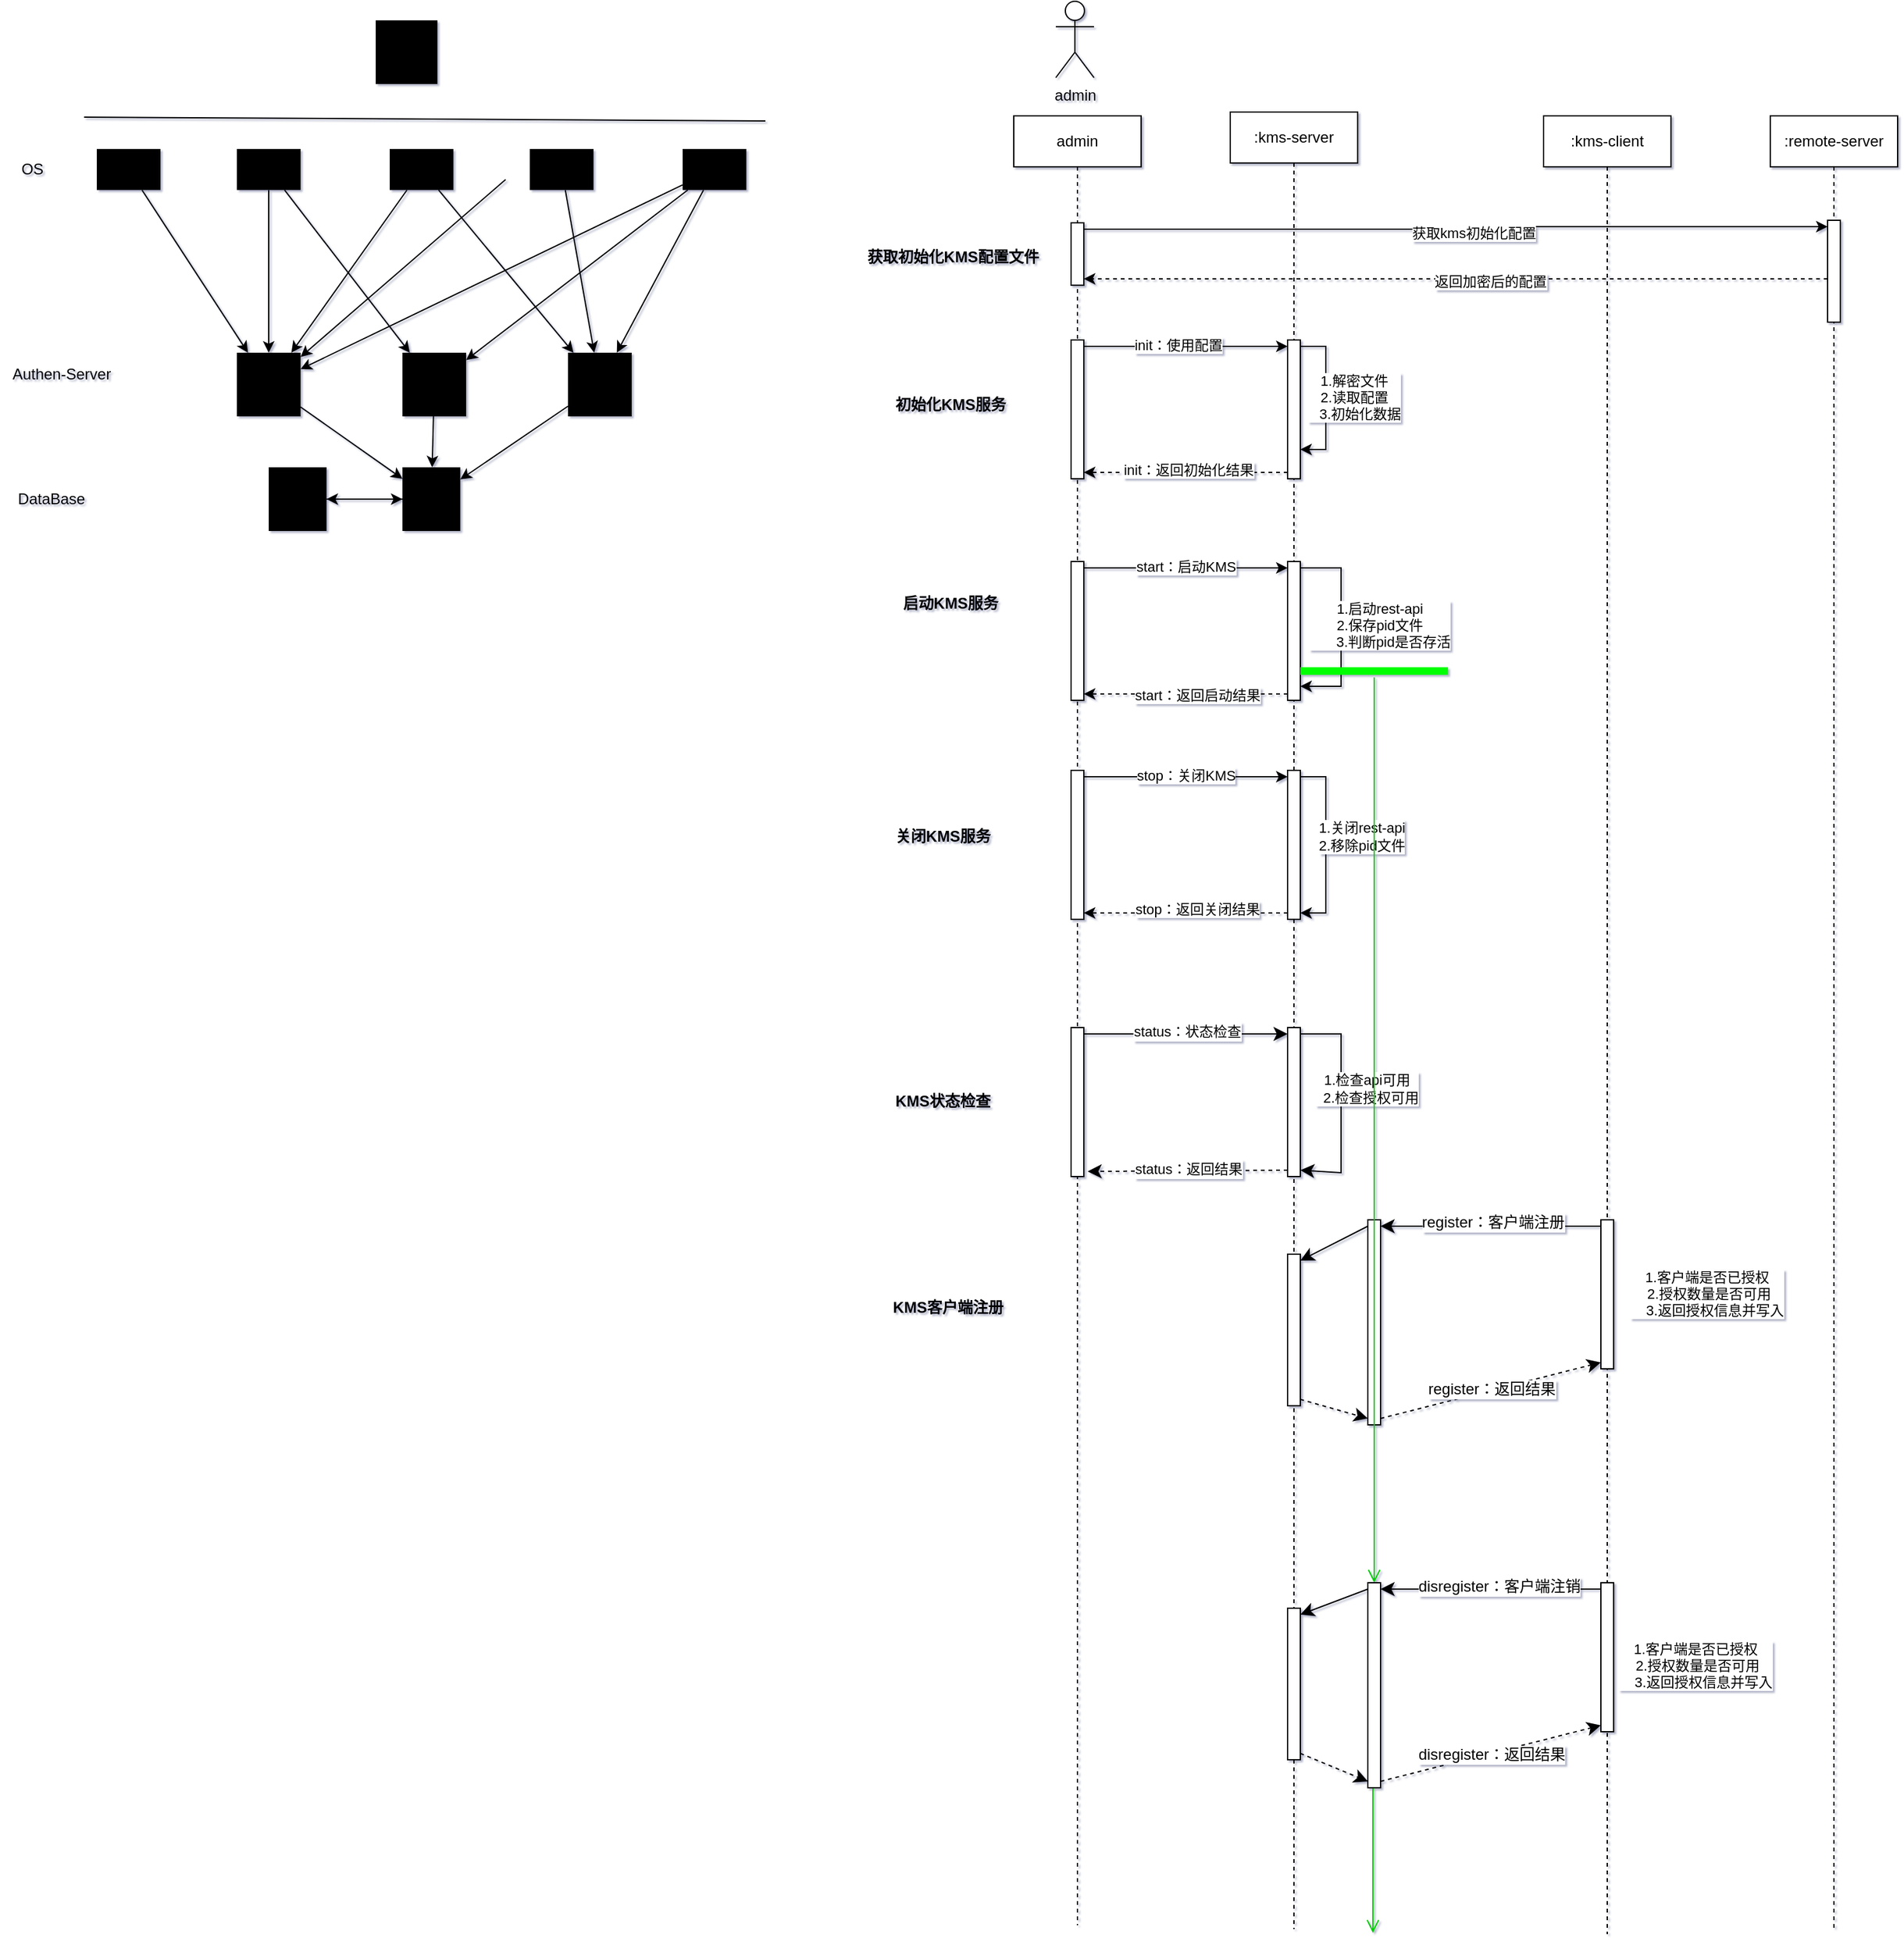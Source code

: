 <mxfile version="28.0.7">
  <diagram name="第 1 页" id="x4WuO3qJ2syy_9p05yud">
    <mxGraphModel dx="1426" dy="890" grid="0" gridSize="10" guides="1" tooltips="1" connect="1" arrows="1" fold="1" page="1" pageScale="1" pageWidth="3300" pageHeight="4681" background="none" math="0" shadow="1">
      <root>
        <mxCell id="0" />
        <mxCell id="1" parent="0" />
        <mxCell id="Yd7G2oLsj9NPR8gorSdJ-31" style="rounded=0;orthogonalLoop=1;jettySize=auto;html=1;" parent="1" source="Yd7G2oLsj9NPR8gorSdJ-22" target="Yd7G2oLsj9NPR8gorSdJ-28" edge="1">
          <mxGeometry relative="1" as="geometry" />
        </mxCell>
        <mxCell id="Yd7G2oLsj9NPR8gorSdJ-22" value="" style="sketch=0;verticalLabelPosition=bottom;sketch=0;aspect=fixed;html=1;verticalAlign=top;strokeColor=none;fillColor=#000000;align=center;outlineConnect=0;pointerEvents=1;shape=mxgraph.citrix2.citrix_provisioning_server;" parent="1" vertex="1">
          <mxGeometry x="153" y="199" width="50" height="32.235" as="geometry" />
        </mxCell>
        <mxCell id="Yd7G2oLsj9NPR8gorSdJ-33" style="rounded=0;orthogonalLoop=1;jettySize=auto;html=1;" parent="1" source="Yd7G2oLsj9NPR8gorSdJ-23" target="Yd7G2oLsj9NPR8gorSdJ-28" edge="1">
          <mxGeometry relative="1" as="geometry" />
        </mxCell>
        <mxCell id="Yd7G2oLsj9NPR8gorSdJ-37" style="rounded=0;orthogonalLoop=1;jettySize=auto;html=1;" parent="1" source="Yd7G2oLsj9NPR8gorSdJ-23" target="Yd7G2oLsj9NPR8gorSdJ-29" edge="1">
          <mxGeometry relative="1" as="geometry" />
        </mxCell>
        <mxCell id="Yd7G2oLsj9NPR8gorSdJ-23" value="" style="sketch=0;verticalLabelPosition=bottom;sketch=0;aspect=fixed;html=1;verticalAlign=top;strokeColor=none;fillColor=#000000;align=center;outlineConnect=0;pointerEvents=1;shape=mxgraph.citrix2.citrix_provisioning_server;" parent="1" vertex="1">
          <mxGeometry x="383" y="199" width="50" height="32.235" as="geometry" />
        </mxCell>
        <mxCell id="Yd7G2oLsj9NPR8gorSdJ-32" style="edgeStyle=orthogonalEdgeStyle;rounded=0;orthogonalLoop=1;jettySize=auto;html=1;" parent="1" source="Yd7G2oLsj9NPR8gorSdJ-24" target="Yd7G2oLsj9NPR8gorSdJ-28" edge="1">
          <mxGeometry relative="1" as="geometry" />
        </mxCell>
        <mxCell id="Yd7G2oLsj9NPR8gorSdJ-36" style="rounded=0;orthogonalLoop=1;jettySize=auto;html=1;" parent="1" source="Yd7G2oLsj9NPR8gorSdJ-24" target="Yd7G2oLsj9NPR8gorSdJ-30" edge="1">
          <mxGeometry relative="1" as="geometry" />
        </mxCell>
        <mxCell id="Yd7G2oLsj9NPR8gorSdJ-24" value="" style="sketch=0;verticalLabelPosition=bottom;sketch=0;aspect=fixed;html=1;verticalAlign=top;strokeColor=none;fillColor=#000000;align=center;outlineConnect=0;pointerEvents=1;shape=mxgraph.citrix2.citrix_provisioning_server;" parent="1" vertex="1">
          <mxGeometry x="263" y="199" width="50" height="32.235" as="geometry" />
        </mxCell>
        <mxCell id="Yd7G2oLsj9NPR8gorSdJ-34" style="rounded=0;orthogonalLoop=1;jettySize=auto;html=1;" parent="1" target="Yd7G2oLsj9NPR8gorSdJ-28" edge="1">
          <mxGeometry relative="1" as="geometry">
            <mxPoint x="474" y="223" as="sourcePoint" />
          </mxGeometry>
        </mxCell>
        <mxCell id="Yd7G2oLsj9NPR8gorSdJ-38" style="rounded=0;orthogonalLoop=1;jettySize=auto;html=1;" parent="1" source="Yd7G2oLsj9NPR8gorSdJ-25" target="Yd7G2oLsj9NPR8gorSdJ-29" edge="1">
          <mxGeometry relative="1" as="geometry" />
        </mxCell>
        <mxCell id="Yd7G2oLsj9NPR8gorSdJ-25" value="" style="sketch=0;verticalLabelPosition=bottom;sketch=0;aspect=fixed;html=1;verticalAlign=top;strokeColor=none;fillColor=#000000;align=center;outlineConnect=0;pointerEvents=1;shape=mxgraph.citrix2.citrix_provisioning_server;" parent="1" vertex="1">
          <mxGeometry x="493" y="199" width="50" height="32.235" as="geometry" />
        </mxCell>
        <mxCell id="Yd7G2oLsj9NPR8gorSdJ-35" style="rounded=0;orthogonalLoop=1;jettySize=auto;html=1;" parent="1" source="Yd7G2oLsj9NPR8gorSdJ-26" target="Yd7G2oLsj9NPR8gorSdJ-28" edge="1">
          <mxGeometry relative="1" as="geometry" />
        </mxCell>
        <mxCell id="Yd7G2oLsj9NPR8gorSdJ-39" style="rounded=0;orthogonalLoop=1;jettySize=auto;html=1;" parent="1" source="Yd7G2oLsj9NPR8gorSdJ-26" target="Yd7G2oLsj9NPR8gorSdJ-30" edge="1">
          <mxGeometry relative="1" as="geometry" />
        </mxCell>
        <mxCell id="Yd7G2oLsj9NPR8gorSdJ-40" style="rounded=0;orthogonalLoop=1;jettySize=auto;html=1;" parent="1" source="Yd7G2oLsj9NPR8gorSdJ-26" target="Yd7G2oLsj9NPR8gorSdJ-29" edge="1">
          <mxGeometry relative="1" as="geometry" />
        </mxCell>
        <mxCell id="Yd7G2oLsj9NPR8gorSdJ-26" value="" style="sketch=0;verticalLabelPosition=bottom;sketch=0;aspect=fixed;html=1;verticalAlign=top;strokeColor=none;fillColor=#000000;align=center;outlineConnect=0;pointerEvents=1;shape=mxgraph.citrix2.citrix_provisioning_server;" parent="1" vertex="1">
          <mxGeometry x="613" y="199" width="50" height="32.235" as="geometry" />
        </mxCell>
        <mxCell id="Yd7G2oLsj9NPR8gorSdJ-42" style="rounded=0;orthogonalLoop=1;jettySize=auto;html=1;" parent="1" source="Yd7G2oLsj9NPR8gorSdJ-28" target="Yd7G2oLsj9NPR8gorSdJ-41" edge="1">
          <mxGeometry relative="1" as="geometry" />
        </mxCell>
        <mxCell id="Yd7G2oLsj9NPR8gorSdJ-28" value="" style="sketch=0;verticalLabelPosition=bottom;sketch=0;aspect=fixed;html=1;verticalAlign=top;strokeColor=none;fillColor=#000000;align=center;outlineConnect=0;pointerEvents=1;shape=mxgraph.citrix2.authentication_adaptive;" parent="1" vertex="1">
          <mxGeometry x="263" y="359" width="50" height="50" as="geometry" />
        </mxCell>
        <mxCell id="Yd7G2oLsj9NPR8gorSdJ-44" style="rounded=0;orthogonalLoop=1;jettySize=auto;html=1;" parent="1" source="Yd7G2oLsj9NPR8gorSdJ-29" target="Yd7G2oLsj9NPR8gorSdJ-41" edge="1">
          <mxGeometry relative="1" as="geometry" />
        </mxCell>
        <mxCell id="Yd7G2oLsj9NPR8gorSdJ-29" value="" style="sketch=0;verticalLabelPosition=bottom;sketch=0;aspect=fixed;html=1;verticalAlign=top;strokeColor=none;fillColor=#000000;align=center;outlineConnect=0;pointerEvents=1;shape=mxgraph.citrix2.authentication_adaptive;" parent="1" vertex="1">
          <mxGeometry x="523" y="359" width="50" height="50" as="geometry" />
        </mxCell>
        <mxCell id="Yd7G2oLsj9NPR8gorSdJ-43" style="rounded=0;orthogonalLoop=1;jettySize=auto;html=1;" parent="1" source="Yd7G2oLsj9NPR8gorSdJ-30" target="Yd7G2oLsj9NPR8gorSdJ-41" edge="1">
          <mxGeometry relative="1" as="geometry" />
        </mxCell>
        <mxCell id="Yd7G2oLsj9NPR8gorSdJ-30" value="" style="sketch=0;verticalLabelPosition=bottom;sketch=0;aspect=fixed;html=1;verticalAlign=top;strokeColor=none;fillColor=#000000;align=center;outlineConnect=0;pointerEvents=1;shape=mxgraph.citrix2.authentication_adaptive;" parent="1" vertex="1">
          <mxGeometry x="393" y="359" width="50" height="50" as="geometry" />
        </mxCell>
        <mxCell id="Yd7G2oLsj9NPR8gorSdJ-49" style="edgeStyle=orthogonalEdgeStyle;rounded=0;orthogonalLoop=1;jettySize=auto;html=1;" parent="1" source="Yd7G2oLsj9NPR8gorSdJ-41" target="Yd7G2oLsj9NPR8gorSdJ-46" edge="1">
          <mxGeometry relative="1" as="geometry" />
        </mxCell>
        <mxCell id="Yd7G2oLsj9NPR8gorSdJ-41" value="" style="sketch=0;verticalLabelPosition=bottom;sketch=0;aspect=fixed;html=1;verticalAlign=top;strokeColor=none;fillColor=#000000;align=center;outlineConnect=0;pointerEvents=1;shape=mxgraph.citrix2.site_database;" parent="1" vertex="1">
          <mxGeometry x="393" y="449" width="45.395" height="50" as="geometry" />
        </mxCell>
        <mxCell id="Yd7G2oLsj9NPR8gorSdJ-45" value="" style="endArrow=none;html=1;rounded=0;" parent="1" edge="1">
          <mxGeometry width="50" height="50" relative="1" as="geometry">
            <mxPoint x="143" y="174" as="sourcePoint" />
            <mxPoint x="678" y="177" as="targetPoint" />
          </mxGeometry>
        </mxCell>
        <mxCell id="Yd7G2oLsj9NPR8gorSdJ-47" style="edgeStyle=orthogonalEdgeStyle;rounded=0;orthogonalLoop=1;jettySize=auto;html=1;" parent="1" source="Yd7G2oLsj9NPR8gorSdJ-46" target="Yd7G2oLsj9NPR8gorSdJ-41" edge="1">
          <mxGeometry relative="1" as="geometry" />
        </mxCell>
        <mxCell id="Yd7G2oLsj9NPR8gorSdJ-46" value="" style="sketch=0;verticalLabelPosition=bottom;sketch=0;aspect=fixed;html=1;verticalAlign=top;strokeColor=none;fillColor=#000000;align=center;outlineConnect=0;pointerEvents=1;shape=mxgraph.citrix2.site_database;" parent="1" vertex="1">
          <mxGeometry x="288" y="449" width="45.395" height="50" as="geometry" />
        </mxCell>
        <mxCell id="Yd7G2oLsj9NPR8gorSdJ-50" value="OS" style="text;html=1;align=center;verticalAlign=middle;resizable=0;points=[];autosize=1;strokeColor=none;fillColor=none;" parent="1" vertex="1">
          <mxGeometry x="84" y="202.12" width="35" height="26" as="geometry" />
        </mxCell>
        <mxCell id="Yd7G2oLsj9NPR8gorSdJ-51" value="Authen-Server" style="text;html=1;align=center;verticalAlign=middle;resizable=0;points=[];autosize=1;strokeColor=none;fillColor=none;" parent="1" vertex="1">
          <mxGeometry x="77" y="363" width="95" height="26" as="geometry" />
        </mxCell>
        <mxCell id="Yd7G2oLsj9NPR8gorSdJ-52" value="DataBase" style="text;html=1;align=center;verticalAlign=middle;resizable=0;points=[];autosize=1;strokeColor=none;fillColor=none;" parent="1" vertex="1">
          <mxGeometry x="81" y="461" width="71" height="26" as="geometry" />
        </mxCell>
        <mxCell id="Yd7G2oLsj9NPR8gorSdJ-53" value="" style="sketch=0;verticalLabelPosition=bottom;sketch=0;aspect=fixed;html=1;verticalAlign=top;strokeColor=none;fillColor=#000000;align=center;outlineConnect=0;pointerEvents=1;shape=mxgraph.citrix2.external_users;" parent="1" vertex="1">
          <mxGeometry x="372" y="98" width="48.45" height="50" as="geometry" />
        </mxCell>
        <mxCell id="xayqOr-YLLDLqDc3Ez7s-1" value=":kms-server" style="shape=umlLifeline;perimeter=lifelinePerimeter;whiteSpace=wrap;html=1;container=1;dropTarget=0;collapsible=0;recursiveResize=0;outlineConnect=0;portConstraint=eastwest;newEdgeStyle={&quot;curved&quot;:0,&quot;rounded&quot;:0};" parent="1" vertex="1">
          <mxGeometry x="1043" y="170" width="100" height="1427" as="geometry" />
        </mxCell>
        <mxCell id="xayqOr-YLLDLqDc3Ez7s-21" value="&lt;span style=&quot;color: rgba(0, 0, 0, 0); font-family: monospace; font-size: 0px; text-align: start;&quot;&gt;%3CmxGraphModel%3E%3Croot%3E%3CmxCell%20id%3D%220%22%2F%3E%3CmxCell%20id%3D%221%22%20parent%3D%220%22%2F%3E%3CmxCell%20id%3D%222%22%20value%3D%22%26lt%3Bspan%20style%3D%26quot%3Btext-wrap-mode%3A%20nowrap%3B%26quot%3B%26gt%3Badmin%26lt%3B%2Fspan%26gt%3B%22%20style%3D%22shape%3DumlLifeline%3Bperimeter%3DlifelinePerimeter%3BwhiteSpace%3Dwrap%3Bhtml%3D1%3Bcontainer%3D1%3BdropTarget%3D0%3Bcollapsible%3D0%3BrecursiveResize%3D0%3BoutlineConnect%3D0%3BportConstraint%3Deastwest%3BnewEdgeStyle%3D%7B%26quot%3Bcurved%26quot%3B%3A0%2C%26quot%3Brounded%26quot%3B%3A0%7D%3B%22%20vertex%3D%221%22%20parent%3D%221%22%3E%3CmxGeometry%20x%3D%22873%22%20y%3D%22173%22%20width%3D%22100%22%20height%3D%22667%22%20as%3D%22geometry%22%2F%3E%3C%2FmxCell%3E%3CmxCell%20id%3D%223%22%20value%3D%22%22%20style%3D%22html%3D1%3Bpoints%3D%5B%5B0%2C0%2C0%2C0%2C5%5D%2C%5B0%2C1%2C0%2C0%2C-5%5D%2C%5B1%2C0%2C0%2C0%2C5%5D%2C%5B1%2C1%2C0%2C0%2C-5%5D%5D%3Bperimeter%3DorthogonalPerimeter%3BoutlineConnect%3D0%3BtargetShapes%3DumlLifeline%3BportConstraint%3Deastwest%3BnewEdgeStyle%3D%7B%26quot%3Bcurved%26quot%3B%3A0%2C%26quot%3Brounded%26quot%3B%3A0%7D%3B%22%20vertex%3D%221%22%20parent%3D%222%22%3E%3CmxGeometry%20x%3D%2245%22%20y%3D%2284%22%20width%3D%2210%22%20height%3D%2249%22%20as%3D%22geometry%22%2F%3E%3C%2FmxCell%3E%3CmxCell%20id%3D%224%22%20value%3D%22%22%20style%3D%22html%3D1%3Bpoints%3D%5B%5B0%2C0%2C0%2C0%2C5%5D%2C%5B0%2C1%2C0%2C0%2C-5%5D%2C%5B1%2C0%2C0%2C0%2C5%5D%2C%5B1%2C1%2C0%2C0%2C-5%5D%5D%3Bperimeter%3DorthogonalPerimeter%3BoutlineConnect%3D0%3BtargetShapes%3DumlLifeline%3BportConstraint%3Deastwest%3BnewEdgeStyle%3D%7B%26quot%3Bcurved%26quot%3B%3A0%2C%26quot%3Brounded%26quot%3B%3A0%7D%3B%22%20vertex%3D%221%22%20parent%3D%222%22%3E%3CmxGeometry%20x%3D%2245%22%20y%3D%22176%22%20width%3D%2210%22%20height%3D%2287%22%20as%3D%22geometry%22%2F%3E%3C%2FmxCell%3E%3C%2Froot%3E%3C%2FmxGraphModel%3E&lt;/span&gt;" style="html=1;points=[[0,0,0,0,5],[0,1,0,0,-5],[1,0,0,0,5],[1,1,0,0,-5]];perimeter=orthogonalPerimeter;outlineConnect=0;targetShapes=umlLifeline;portConstraint=eastwest;newEdgeStyle={&quot;curved&quot;:0,&quot;rounded&quot;:0};" parent="xayqOr-YLLDLqDc3Ez7s-1" vertex="1">
          <mxGeometry x="45" y="179" width="10" height="109" as="geometry" />
        </mxCell>
        <mxCell id="xayqOr-YLLDLqDc3Ez7s-31" style="edgeStyle=orthogonalEdgeStyle;rounded=0;orthogonalLoop=1;jettySize=auto;html=1;curved=0;exitX=1;exitY=0;exitDx=0;exitDy=5;exitPerimeter=0;" parent="xayqOr-YLLDLqDc3Ez7s-1" source="xayqOr-YLLDLqDc3Ez7s-21" target="xayqOr-YLLDLqDc3Ez7s-21" edge="1">
          <mxGeometry relative="1" as="geometry">
            <Array as="points">
              <mxPoint x="75" y="184" />
              <mxPoint x="75" y="265" />
            </Array>
          </mxGeometry>
        </mxCell>
        <mxCell id="xayqOr-YLLDLqDc3Ez7s-32" value="1.解密文件&lt;div&gt;2.读取配置&lt;/div&gt;&lt;div&gt;&amp;nbsp; &amp;nbsp;3.初始化数据&lt;/div&gt;" style="edgeLabel;html=1;align=center;verticalAlign=middle;resizable=0;points=[];" parent="xayqOr-YLLDLqDc3Ez7s-31" vertex="1" connectable="0">
          <mxGeometry x="0.028" y="1" relative="1" as="geometry">
            <mxPoint x="21" y="-2" as="offset" />
          </mxGeometry>
        </mxCell>
        <mxCell id="xayqOr-YLLDLqDc3Ez7s-37" value="&lt;span style=&quot;color: rgba(0, 0, 0, 0); font-family: monospace; font-size: 0px; text-align: start;&quot;&gt;%3CmxGraphModel%3E%3Croot%3E%3CmxCell%20id%3D%220%22%2F%3E%3CmxCell%20id%3D%221%22%20parent%3D%220%22%2F%3E%3CmxCell%20id%3D%222%22%20value%3D%22%26lt%3Bspan%20style%3D%26quot%3Btext-wrap-mode%3A%20nowrap%3B%26quot%3B%26gt%3Badmin%26lt%3B%2Fspan%26gt%3B%22%20style%3D%22shape%3DumlLifeline%3Bperimeter%3DlifelinePerimeter%3BwhiteSpace%3Dwrap%3Bhtml%3D1%3Bcontainer%3D1%3BdropTarget%3D0%3Bcollapsible%3D0%3BrecursiveResize%3D0%3BoutlineConnect%3D0%3BportConstraint%3Deastwest%3BnewEdgeStyle%3D%7B%26quot%3Bcurved%26quot%3B%3A0%2C%26quot%3Brounded%26quot%3B%3A0%7D%3B%22%20vertex%3D%221%22%20parent%3D%221%22%3E%3CmxGeometry%20x%3D%22873%22%20y%3D%22173%22%20width%3D%22100%22%20height%3D%22667%22%20as%3D%22geometry%22%2F%3E%3C%2FmxCell%3E%3CmxCell%20id%3D%223%22%20value%3D%22%22%20style%3D%22html%3D1%3Bpoints%3D%5B%5B0%2C0%2C0%2C0%2C5%5D%2C%5B0%2C1%2C0%2C0%2C-5%5D%2C%5B1%2C0%2C0%2C0%2C5%5D%2C%5B1%2C1%2C0%2C0%2C-5%5D%5D%3Bperimeter%3DorthogonalPerimeter%3BoutlineConnect%3D0%3BtargetShapes%3DumlLifeline%3BportConstraint%3Deastwest%3BnewEdgeStyle%3D%7B%26quot%3Bcurved%26quot%3B%3A0%2C%26quot%3Brounded%26quot%3B%3A0%7D%3B%22%20vertex%3D%221%22%20parent%3D%222%22%3E%3CmxGeometry%20x%3D%2245%22%20y%3D%2284%22%20width%3D%2210%22%20height%3D%2249%22%20as%3D%22geometry%22%2F%3E%3C%2FmxCell%3E%3CmxCell%20id%3D%224%22%20value%3D%22%22%20style%3D%22html%3D1%3Bpoints%3D%5B%5B0%2C0%2C0%2C0%2C5%5D%2C%5B0%2C1%2C0%2C0%2C-5%5D%2C%5B1%2C0%2C0%2C0%2C5%5D%2C%5B1%2C1%2C0%2C0%2C-5%5D%5D%3Bperimeter%3DorthogonalPerimeter%3BoutlineConnect%3D0%3BtargetShapes%3DumlLifeline%3BportConstraint%3Deastwest%3BnewEdgeStyle%3D%7B%26quot%3Bcurved%26quot%3B%3A0%2C%26quot%3Brounded%26quot%3B%3A0%7D%3B%22%20vertex%3D%221%22%20parent%3D%222%22%3E%3CmxGeometry%20x%3D%2245%22%20y%3D%22176%22%20width%3D%2210%22%20height%3D%2287%22%20as%3D%22geometry%22%2F%3E%3C%2FmxCell%3E%3C%2Froot%3E%3C%2FmxGraphModel%3E&lt;/span&gt;" style="html=1;points=[[0,0,0,0,5],[0,1,0,0,-5],[1,0,0,0,5],[1,1,0,0,-5]];perimeter=orthogonalPerimeter;outlineConnect=0;targetShapes=umlLifeline;portConstraint=eastwest;newEdgeStyle={&quot;curved&quot;:0,&quot;rounded&quot;:0};" parent="xayqOr-YLLDLqDc3Ez7s-1" vertex="1">
          <mxGeometry x="45" y="353" width="10" height="109" as="geometry" />
        </mxCell>
        <mxCell id="xayqOr-YLLDLqDc3Ez7s-40" style="edgeStyle=orthogonalEdgeStyle;rounded=0;orthogonalLoop=1;jettySize=auto;html=1;curved=0;exitX=1;exitY=0;exitDx=0;exitDy=5;exitPerimeter=0;" parent="xayqOr-YLLDLqDc3Ez7s-1" source="xayqOr-YLLDLqDc3Ez7s-37" target="xayqOr-YLLDLqDc3Ez7s-37" edge="1">
          <mxGeometry relative="1" as="geometry">
            <Array as="points">
              <mxPoint x="87" y="358" />
              <mxPoint x="87" y="451" />
            </Array>
          </mxGeometry>
        </mxCell>
        <mxCell id="xayqOr-YLLDLqDc3Ez7s-41" value="1.启动rest-api&lt;div&gt;2.保存pid文件&lt;/div&gt;&lt;div&gt;&amp;nbsp; &amp;nbsp; &amp;nbsp; &amp;nbsp;3.判断pid是否存活&lt;/div&gt;" style="edgeLabel;html=1;align=center;verticalAlign=middle;resizable=0;points=[];" parent="xayqOr-YLLDLqDc3Ez7s-40" vertex="1" connectable="0">
          <mxGeometry x="-0.146" y="1" relative="1" as="geometry">
            <mxPoint x="29" y="10" as="offset" />
          </mxGeometry>
        </mxCell>
        <mxCell id="xayqOr-YLLDLqDc3Ez7s-52" value="&lt;span style=&quot;color: rgba(0, 0, 0, 0); font-family: monospace; font-size: 0px; text-align: start;&quot;&gt;%3CmxGraphModel%3E%3Croot%3E%3CmxCell%20id%3D%220%22%2F%3E%3CmxCell%20id%3D%221%22%20parent%3D%220%22%2F%3E%3CmxCell%20id%3D%222%22%20value%3D%22%26lt%3Bspan%20style%3D%26quot%3Btext-wrap-mode%3A%20nowrap%3B%26quot%3B%26gt%3Badmin%26lt%3B%2Fspan%26gt%3B%22%20style%3D%22shape%3DumlLifeline%3Bperimeter%3DlifelinePerimeter%3BwhiteSpace%3Dwrap%3Bhtml%3D1%3Bcontainer%3D1%3BdropTarget%3D0%3Bcollapsible%3D0%3BrecursiveResize%3D0%3BoutlineConnect%3D0%3BportConstraint%3Deastwest%3BnewEdgeStyle%3D%7B%26quot%3Bcurved%26quot%3B%3A0%2C%26quot%3Brounded%26quot%3B%3A0%7D%3B%22%20vertex%3D%221%22%20parent%3D%221%22%3E%3CmxGeometry%20x%3D%22873%22%20y%3D%22173%22%20width%3D%22100%22%20height%3D%22667%22%20as%3D%22geometry%22%2F%3E%3C%2FmxCell%3E%3CmxCell%20id%3D%223%22%20value%3D%22%22%20style%3D%22html%3D1%3Bpoints%3D%5B%5B0%2C0%2C0%2C0%2C5%5D%2C%5B0%2C1%2C0%2C0%2C-5%5D%2C%5B1%2C0%2C0%2C0%2C5%5D%2C%5B1%2C1%2C0%2C0%2C-5%5D%5D%3Bperimeter%3DorthogonalPerimeter%3BoutlineConnect%3D0%3BtargetShapes%3DumlLifeline%3BportConstraint%3Deastwest%3BnewEdgeStyle%3D%7B%26quot%3Bcurved%26quot%3B%3A0%2C%26quot%3Brounded%26quot%3B%3A0%7D%3B%22%20vertex%3D%221%22%20parent%3D%222%22%3E%3CmxGeometry%20x%3D%2245%22%20y%3D%2284%22%20width%3D%2210%22%20height%3D%2249%22%20as%3D%22geometry%22%2F%3E%3C%2FmxCell%3E%3CmxCell%20id%3D%224%22%20value%3D%22%22%20style%3D%22html%3D1%3Bpoints%3D%5B%5B0%2C0%2C0%2C0%2C5%5D%2C%5B0%2C1%2C0%2C0%2C-5%5D%2C%5B1%2C0%2C0%2C0%2C5%5D%2C%5B1%2C1%2C0%2C0%2C-5%5D%5D%3Bperimeter%3DorthogonalPerimeter%3BoutlineConnect%3D0%3BtargetShapes%3DumlLifeline%3BportConstraint%3Deastwest%3BnewEdgeStyle%3D%7B%26quot%3Bcurved%26quot%3B%3A0%2C%26quot%3Brounded%26quot%3B%3A0%7D%3B%22%20vertex%3D%221%22%20parent%3D%222%22%3E%3CmxGeometry%20x%3D%2245%22%20y%3D%22176%22%20width%3D%2210%22%20height%3D%2287%22%20as%3D%22geometry%22%2F%3E%3C%2FmxCell%3E%3C%2Froot%3E%3C%2FmxGraphModel%3E&lt;/span&gt;" style="html=1;points=[[0,0,0,0,5],[0,1,0,0,-5],[1,0,0,0,5],[1,1,0,0,-5]];perimeter=orthogonalPerimeter;outlineConnect=0;targetShapes=umlLifeline;portConstraint=eastwest;newEdgeStyle={&quot;curved&quot;:0,&quot;rounded&quot;:0};" parent="xayqOr-YLLDLqDc3Ez7s-1" vertex="1">
          <mxGeometry x="45" y="517" width="10" height="117" as="geometry" />
        </mxCell>
        <mxCell id="xayqOr-YLLDLqDc3Ez7s-59" style="edgeStyle=orthogonalEdgeStyle;rounded=0;orthogonalLoop=1;jettySize=auto;html=1;curved=0;exitX=1;exitY=0;exitDx=0;exitDy=5;exitPerimeter=0;entryX=1;entryY=1;entryDx=0;entryDy=-5;entryPerimeter=0;" parent="xayqOr-YLLDLqDc3Ez7s-1" source="xayqOr-YLLDLqDc3Ez7s-52" target="xayqOr-YLLDLqDc3Ez7s-52" edge="1">
          <mxGeometry relative="1" as="geometry" />
        </mxCell>
        <mxCell id="M-Dvcwfs3ME6Od5B6xMZ-1" value="&lt;span style=&quot;color: rgba(0, 0, 0, 0); font-family: monospace; font-size: 0px; text-align: start;&quot;&gt;%3CmxGraphModel%3E%3Croot%3E%3CmxCell%20id%3D%220%22%2F%3E%3CmxCell%20id%3D%221%22%20parent%3D%220%22%2F%3E%3CmxCell%20id%3D%222%22%20value%3D%22%26lt%3Bspan%20style%3D%26quot%3Btext-wrap-mode%3A%20nowrap%3B%26quot%3B%26gt%3Badmin%26lt%3B%2Fspan%26gt%3B%22%20style%3D%22shape%3DumlLifeline%3Bperimeter%3DlifelinePerimeter%3BwhiteSpace%3Dwrap%3Bhtml%3D1%3Bcontainer%3D1%3BdropTarget%3D0%3Bcollapsible%3D0%3BrecursiveResize%3D0%3BoutlineConnect%3D0%3BportConstraint%3Deastwest%3BnewEdgeStyle%3D%7B%26quot%3Bcurved%26quot%3B%3A0%2C%26quot%3Brounded%26quot%3B%3A0%7D%3B%22%20vertex%3D%221%22%20parent%3D%221%22%3E%3CmxGeometry%20x%3D%22873%22%20y%3D%22173%22%20width%3D%22100%22%20height%3D%22667%22%20as%3D%22geometry%22%2F%3E%3C%2FmxCell%3E%3CmxCell%20id%3D%223%22%20value%3D%22%22%20style%3D%22html%3D1%3Bpoints%3D%5B%5B0%2C0%2C0%2C0%2C5%5D%2C%5B0%2C1%2C0%2C0%2C-5%5D%2C%5B1%2C0%2C0%2C0%2C5%5D%2C%5B1%2C1%2C0%2C0%2C-5%5D%5D%3Bperimeter%3DorthogonalPerimeter%3BoutlineConnect%3D0%3BtargetShapes%3DumlLifeline%3BportConstraint%3Deastwest%3BnewEdgeStyle%3D%7B%26quot%3Bcurved%26quot%3B%3A0%2C%26quot%3Brounded%26quot%3B%3A0%7D%3B%22%20vertex%3D%221%22%20parent%3D%222%22%3E%3CmxGeometry%20x%3D%2245%22%20y%3D%2284%22%20width%3D%2210%22%20height%3D%2249%22%20as%3D%22geometry%22%2F%3E%3C%2FmxCell%3E%3CmxCell%20id%3D%224%22%20value%3D%22%22%20style%3D%22html%3D1%3Bpoints%3D%5B%5B0%2C0%2C0%2C0%2C5%5D%2C%5B0%2C1%2C0%2C0%2C-5%5D%2C%5B1%2C0%2C0%2C0%2C5%5D%2C%5B1%2C1%2C0%2C0%2C-5%5D%5D%3Bperimeter%3DorthogonalPerimeter%3BoutlineConnect%3D0%3BtargetShapes%3DumlLifeline%3BportConstraint%3Deastwest%3BnewEdgeStyle%3D%7B%26quot%3Bcurved%26quot%3B%3A0%2C%26quot%3Brounded%26quot%3B%3A0%7D%3B%22%20vertex%3D%221%22%20parent%3D%222%22%3E%3CmxGeometry%20x%3D%2245%22%20y%3D%22176%22%20width%3D%2210%22%20height%3D%2287%22%20as%3D%22geometry%22%2F%3E%3C%2FmxCell%3E%3C%2Froot%3E%3C%2FmxGraphModel%3E&lt;/span&gt;" style="html=1;points=[[0,0,0,0,5],[0,1,0,0,-5],[1,0,0,0,5],[1,1,0,0,-5]];perimeter=orthogonalPerimeter;outlineConnect=0;targetShapes=umlLifeline;portConstraint=eastwest;newEdgeStyle={&quot;curved&quot;:0,&quot;rounded&quot;:0};" vertex="1" parent="xayqOr-YLLDLqDc3Ez7s-1">
          <mxGeometry x="45" y="719" width="10" height="117" as="geometry" />
        </mxCell>
        <mxCell id="M-Dvcwfs3ME6Od5B6xMZ-9" style="edgeStyle=none;curved=0;rounded=0;orthogonalLoop=1;jettySize=auto;html=1;exitX=1;exitY=0;exitDx=0;exitDy=5;exitPerimeter=0;entryX=1;entryY=1;entryDx=0;entryDy=-5;entryPerimeter=0;fontSize=12;startSize=8;endSize=8;" edge="1" parent="xayqOr-YLLDLqDc3Ez7s-1" source="M-Dvcwfs3ME6Od5B6xMZ-1" target="M-Dvcwfs3ME6Od5B6xMZ-1">
          <mxGeometry relative="1" as="geometry">
            <Array as="points">
              <mxPoint x="87" y="724" />
              <mxPoint x="87" y="833" />
            </Array>
          </mxGeometry>
        </mxCell>
        <mxCell id="M-Dvcwfs3ME6Od5B6xMZ-15" value="&lt;span style=&quot;color: rgba(0, 0, 0, 0); font-family: monospace; font-size: 0px; text-align: start;&quot;&gt;%3CmxGraphModel%3E%3Croot%3E%3CmxCell%20id%3D%220%22%2F%3E%3CmxCell%20id%3D%221%22%20parent%3D%220%22%2F%3E%3CmxCell%20id%3D%222%22%20value%3D%22%26lt%3Bspan%20style%3D%26quot%3Btext-wrap-mode%3A%20nowrap%3B%26quot%3B%26gt%3Badmin%26lt%3B%2Fspan%26gt%3B%22%20style%3D%22shape%3DumlLifeline%3Bperimeter%3DlifelinePerimeter%3BwhiteSpace%3Dwrap%3Bhtml%3D1%3Bcontainer%3D1%3BdropTarget%3D0%3Bcollapsible%3D0%3BrecursiveResize%3D0%3BoutlineConnect%3D0%3BportConstraint%3Deastwest%3BnewEdgeStyle%3D%7B%26quot%3Bcurved%26quot%3B%3A0%2C%26quot%3Brounded%26quot%3B%3A0%7D%3B%22%20vertex%3D%221%22%20parent%3D%221%22%3E%3CmxGeometry%20x%3D%22873%22%20y%3D%22173%22%20width%3D%22100%22%20height%3D%22667%22%20as%3D%22geometry%22%2F%3E%3C%2FmxCell%3E%3CmxCell%20id%3D%223%22%20value%3D%22%22%20style%3D%22html%3D1%3Bpoints%3D%5B%5B0%2C0%2C0%2C0%2C5%5D%2C%5B0%2C1%2C0%2C0%2C-5%5D%2C%5B1%2C0%2C0%2C0%2C5%5D%2C%5B1%2C1%2C0%2C0%2C-5%5D%5D%3Bperimeter%3DorthogonalPerimeter%3BoutlineConnect%3D0%3BtargetShapes%3DumlLifeline%3BportConstraint%3Deastwest%3BnewEdgeStyle%3D%7B%26quot%3Bcurved%26quot%3B%3A0%2C%26quot%3Brounded%26quot%3B%3A0%7D%3B%22%20vertex%3D%221%22%20parent%3D%222%22%3E%3CmxGeometry%20x%3D%2245%22%20y%3D%2284%22%20width%3D%2210%22%20height%3D%2249%22%20as%3D%22geometry%22%2F%3E%3C%2FmxCell%3E%3CmxCell%20id%3D%224%22%20value%3D%22%22%20style%3D%22html%3D1%3Bpoints%3D%5B%5B0%2C0%2C0%2C0%2C5%5D%2C%5B0%2C1%2C0%2C0%2C-5%5D%2C%5B1%2C0%2C0%2C0%2C5%5D%2C%5B1%2C1%2C0%2C0%2C-5%5D%5D%3Bperimeter%3DorthogonalPerimeter%3BoutlineConnect%3D0%3BtargetShapes%3DumlLifeline%3BportConstraint%3Deastwest%3BnewEdgeStyle%3D%7B%26quot%3Bcurved%26quot%3B%3A0%2C%26quot%3Brounded%26quot%3B%3A0%7D%3B%22%20vertex%3D%221%22%20parent%3D%222%22%3E%3CmxGeometry%20x%3D%2245%22%20y%3D%22176%22%20width%3D%2210%22%20height%3D%2287%22%20as%3D%22geometry%22%2F%3E%3C%2FmxCell%3E%3C%2Froot%3E%3C%2FmxGraphModel%3E&lt;/span&gt;" style="html=1;points=[[0,0,0,0,5],[0,1,0,0,-5],[1,0,0,0,5],[1,1,0,0,-5]];perimeter=orthogonalPerimeter;outlineConnect=0;targetShapes=umlLifeline;portConstraint=eastwest;newEdgeStyle={&quot;curved&quot;:0,&quot;rounded&quot;:0};" vertex="1" parent="xayqOr-YLLDLqDc3Ez7s-1">
          <mxGeometry x="45" y="897" width="10" height="119" as="geometry" />
        </mxCell>
        <mxCell id="M-Dvcwfs3ME6Od5B6xMZ-25" value="&lt;span style=&quot;color: rgba(0, 0, 0, 0); font-family: monospace; font-size: 0px; text-align: start;&quot;&gt;%3CmxGraphModel%3E%3Croot%3E%3CmxCell%20id%3D%220%22%2F%3E%3CmxCell%20id%3D%221%22%20parent%3D%220%22%2F%3E%3CmxCell%20id%3D%222%22%20value%3D%22%26lt%3Bspan%20style%3D%26quot%3Btext-wrap-mode%3A%20nowrap%3B%26quot%3B%26gt%3Badmin%26lt%3B%2Fspan%26gt%3B%22%20style%3D%22shape%3DumlLifeline%3Bperimeter%3DlifelinePerimeter%3BwhiteSpace%3Dwrap%3Bhtml%3D1%3Bcontainer%3D1%3BdropTarget%3D0%3Bcollapsible%3D0%3BrecursiveResize%3D0%3BoutlineConnect%3D0%3BportConstraint%3Deastwest%3BnewEdgeStyle%3D%7B%26quot%3Bcurved%26quot%3B%3A0%2C%26quot%3Brounded%26quot%3B%3A0%7D%3B%22%20vertex%3D%221%22%20parent%3D%221%22%3E%3CmxGeometry%20x%3D%22873%22%20y%3D%22173%22%20width%3D%22100%22%20height%3D%22667%22%20as%3D%22geometry%22%2F%3E%3C%2FmxCell%3E%3CmxCell%20id%3D%223%22%20value%3D%22%22%20style%3D%22html%3D1%3Bpoints%3D%5B%5B0%2C0%2C0%2C0%2C5%5D%2C%5B0%2C1%2C0%2C0%2C-5%5D%2C%5B1%2C0%2C0%2C0%2C5%5D%2C%5B1%2C1%2C0%2C0%2C-5%5D%5D%3Bperimeter%3DorthogonalPerimeter%3BoutlineConnect%3D0%3BtargetShapes%3DumlLifeline%3BportConstraint%3Deastwest%3BnewEdgeStyle%3D%7B%26quot%3Bcurved%26quot%3B%3A0%2C%26quot%3Brounded%26quot%3B%3A0%7D%3B%22%20vertex%3D%221%22%20parent%3D%222%22%3E%3CmxGeometry%20x%3D%2245%22%20y%3D%2284%22%20width%3D%2210%22%20height%3D%2249%22%20as%3D%22geometry%22%2F%3E%3C%2FmxCell%3E%3CmxCell%20id%3D%224%22%20value%3D%22%22%20style%3D%22html%3D1%3Bpoints%3D%5B%5B0%2C0%2C0%2C0%2C5%5D%2C%5B0%2C1%2C0%2C0%2C-5%5D%2C%5B1%2C0%2C0%2C0%2C5%5D%2C%5B1%2C1%2C0%2C0%2C-5%5D%5D%3Bperimeter%3DorthogonalPerimeter%3BoutlineConnect%3D0%3BtargetShapes%3DumlLifeline%3BportConstraint%3Deastwest%3BnewEdgeStyle%3D%7B%26quot%3Bcurved%26quot%3B%3A0%2C%26quot%3Brounded%26quot%3B%3A0%7D%3B%22%20vertex%3D%221%22%20parent%3D%222%22%3E%3CmxGeometry%20x%3D%2245%22%20y%3D%22176%22%20width%3D%2210%22%20height%3D%2287%22%20as%3D%22geometry%22%2F%3E%3C%2FmxCell%3E%3C%2Froot%3E%3C%2FmxGraphModel%3E&lt;/span&gt;" style="html=1;points=[[0,0,0,0,5],[0,1,0,0,-5],[1,0,0,0,5],[1,1,0,0,-5]];perimeter=orthogonalPerimeter;outlineConnect=0;targetShapes=umlLifeline;portConstraint=eastwest;newEdgeStyle={&quot;curved&quot;:0,&quot;rounded&quot;:0};" vertex="1" parent="xayqOr-YLLDLqDc3Ez7s-1">
          <mxGeometry x="45" y="1175" width="10" height="119" as="geometry" />
        </mxCell>
        <mxCell id="xayqOr-YLLDLqDc3Ez7s-2" value=":kms-client" style="shape=umlLifeline;perimeter=lifelinePerimeter;whiteSpace=wrap;html=1;container=1;dropTarget=0;collapsible=0;recursiveResize=0;outlineConnect=0;portConstraint=eastwest;newEdgeStyle={&quot;curved&quot;:0,&quot;rounded&quot;:0};" parent="1" vertex="1">
          <mxGeometry x="1289" y="173" width="100" height="1428" as="geometry" />
        </mxCell>
        <mxCell id="M-Dvcwfs3ME6Od5B6xMZ-11" value="&lt;span style=&quot;color: rgba(0, 0, 0, 0); font-family: monospace; font-size: 0px; text-align: start;&quot;&gt;%3CmxGraphModel%3E%3Croot%3E%3CmxCell%20id%3D%220%22%2F%3E%3CmxCell%20id%3D%221%22%20parent%3D%220%22%2F%3E%3CmxCell%20id%3D%222%22%20value%3D%22%26lt%3Bspan%20style%3D%26quot%3Btext-wrap-mode%3A%20nowrap%3B%26quot%3B%26gt%3Badmin%26lt%3B%2Fspan%26gt%3B%22%20style%3D%22shape%3DumlLifeline%3Bperimeter%3DlifelinePerimeter%3BwhiteSpace%3Dwrap%3Bhtml%3D1%3Bcontainer%3D1%3BdropTarget%3D0%3Bcollapsible%3D0%3BrecursiveResize%3D0%3BoutlineConnect%3D0%3BportConstraint%3Deastwest%3BnewEdgeStyle%3D%7B%26quot%3Bcurved%26quot%3B%3A0%2C%26quot%3Brounded%26quot%3B%3A0%7D%3B%22%20vertex%3D%221%22%20parent%3D%221%22%3E%3CmxGeometry%20x%3D%22873%22%20y%3D%22173%22%20width%3D%22100%22%20height%3D%22667%22%20as%3D%22geometry%22%2F%3E%3C%2FmxCell%3E%3CmxCell%20id%3D%223%22%20value%3D%22%22%20style%3D%22html%3D1%3Bpoints%3D%5B%5B0%2C0%2C0%2C0%2C5%5D%2C%5B0%2C1%2C0%2C0%2C-5%5D%2C%5B1%2C0%2C0%2C0%2C5%5D%2C%5B1%2C1%2C0%2C0%2C-5%5D%5D%3Bperimeter%3DorthogonalPerimeter%3BoutlineConnect%3D0%3BtargetShapes%3DumlLifeline%3BportConstraint%3Deastwest%3BnewEdgeStyle%3D%7B%26quot%3Bcurved%26quot%3B%3A0%2C%26quot%3Brounded%26quot%3B%3A0%7D%3B%22%20vertex%3D%221%22%20parent%3D%222%22%3E%3CmxGeometry%20x%3D%2245%22%20y%3D%2284%22%20width%3D%2210%22%20height%3D%2249%22%20as%3D%22geometry%22%2F%3E%3C%2FmxCell%3E%3CmxCell%20id%3D%224%22%20value%3D%22%22%20style%3D%22html%3D1%3Bpoints%3D%5B%5B0%2C0%2C0%2C0%2C5%5D%2C%5B0%2C1%2C0%2C0%2C-5%5D%2C%5B1%2C0%2C0%2C0%2C5%5D%2C%5B1%2C1%2C0%2C0%2C-5%5D%5D%3Bperimeter%3DorthogonalPerimeter%3BoutlineConnect%3D0%3BtargetShapes%3DumlLifeline%3BportConstraint%3Deastwest%3BnewEdgeStyle%3D%7B%26quot%3Bcurved%26quot%3B%3A0%2C%26quot%3Brounded%26quot%3B%3A0%7D%3B%22%20vertex%3D%221%22%20parent%3D%222%22%3E%3CmxGeometry%20x%3D%2245%22%20y%3D%22176%22%20width%3D%2210%22%20height%3D%2287%22%20as%3D%22geometry%22%2F%3E%3C%2FmxCell%3E%3C%2Froot%3E%3C%2FmxGraphModel%3E&lt;/span&gt;" style="html=1;points=[[0,0,0,0,5],[0,1,0,0,-5],[1,0,0,0,5],[1,1,0,0,-5]];perimeter=orthogonalPerimeter;outlineConnect=0;targetShapes=umlLifeline;portConstraint=eastwest;newEdgeStyle={&quot;curved&quot;:0,&quot;rounded&quot;:0};" vertex="1" parent="xayqOr-YLLDLqDc3Ez7s-2">
          <mxGeometry x="45" y="867" width="10" height="117" as="geometry" />
        </mxCell>
        <mxCell id="M-Dvcwfs3ME6Od5B6xMZ-29" value="&lt;span style=&quot;color: rgba(0, 0, 0, 0); font-family: monospace; font-size: 0px; text-align: start;&quot;&gt;%3CmxGraphModel%3E%3Croot%3E%3CmxCell%20id%3D%220%22%2F%3E%3CmxCell%20id%3D%221%22%20parent%3D%220%22%2F%3E%3CmxCell%20id%3D%222%22%20value%3D%22%26lt%3Bspan%20style%3D%26quot%3Btext-wrap-mode%3A%20nowrap%3B%26quot%3B%26gt%3Badmin%26lt%3B%2Fspan%26gt%3B%22%20style%3D%22shape%3DumlLifeline%3Bperimeter%3DlifelinePerimeter%3BwhiteSpace%3Dwrap%3Bhtml%3D1%3Bcontainer%3D1%3BdropTarget%3D0%3Bcollapsible%3D0%3BrecursiveResize%3D0%3BoutlineConnect%3D0%3BportConstraint%3Deastwest%3BnewEdgeStyle%3D%7B%26quot%3Bcurved%26quot%3B%3A0%2C%26quot%3Brounded%26quot%3B%3A0%7D%3B%22%20vertex%3D%221%22%20parent%3D%221%22%3E%3CmxGeometry%20x%3D%22873%22%20y%3D%22173%22%20width%3D%22100%22%20height%3D%22667%22%20as%3D%22geometry%22%2F%3E%3C%2FmxCell%3E%3CmxCell%20id%3D%223%22%20value%3D%22%22%20style%3D%22html%3D1%3Bpoints%3D%5B%5B0%2C0%2C0%2C0%2C5%5D%2C%5B0%2C1%2C0%2C0%2C-5%5D%2C%5B1%2C0%2C0%2C0%2C5%5D%2C%5B1%2C1%2C0%2C0%2C-5%5D%5D%3Bperimeter%3DorthogonalPerimeter%3BoutlineConnect%3D0%3BtargetShapes%3DumlLifeline%3BportConstraint%3Deastwest%3BnewEdgeStyle%3D%7B%26quot%3Bcurved%26quot%3B%3A0%2C%26quot%3Brounded%26quot%3B%3A0%7D%3B%22%20vertex%3D%221%22%20parent%3D%222%22%3E%3CmxGeometry%20x%3D%2245%22%20y%3D%2284%22%20width%3D%2210%22%20height%3D%2249%22%20as%3D%22geometry%22%2F%3E%3C%2FmxCell%3E%3CmxCell%20id%3D%224%22%20value%3D%22%22%20style%3D%22html%3D1%3Bpoints%3D%5B%5B0%2C0%2C0%2C0%2C5%5D%2C%5B0%2C1%2C0%2C0%2C-5%5D%2C%5B1%2C0%2C0%2C0%2C5%5D%2C%5B1%2C1%2C0%2C0%2C-5%5D%5D%3Bperimeter%3DorthogonalPerimeter%3BoutlineConnect%3D0%3BtargetShapes%3DumlLifeline%3BportConstraint%3Deastwest%3BnewEdgeStyle%3D%7B%26quot%3Bcurved%26quot%3B%3A0%2C%26quot%3Brounded%26quot%3B%3A0%7D%3B%22%20vertex%3D%221%22%20parent%3D%222%22%3E%3CmxGeometry%20x%3D%2245%22%20y%3D%22176%22%20width%3D%2210%22%20height%3D%2287%22%20as%3D%22geometry%22%2F%3E%3C%2FmxCell%3E%3C%2Froot%3E%3C%2FmxGraphModel%3E&lt;/span&gt;" style="html=1;points=[[0,0,0,0,5],[0,1,0,0,-5],[1,0,0,0,5],[1,1,0,0,-5]];perimeter=orthogonalPerimeter;outlineConnect=0;targetShapes=umlLifeline;portConstraint=eastwest;newEdgeStyle={&quot;curved&quot;:0,&quot;rounded&quot;:0};" vertex="1" parent="xayqOr-YLLDLqDc3Ez7s-2">
          <mxGeometry x="45" y="1152" width="10" height="117" as="geometry" />
        </mxCell>
        <mxCell id="xayqOr-YLLDLqDc3Ez7s-3" value=":remote-server" style="shape=umlLifeline;perimeter=lifelinePerimeter;whiteSpace=wrap;html=1;container=1;dropTarget=0;collapsible=0;recursiveResize=0;outlineConnect=0;portConstraint=eastwest;newEdgeStyle={&quot;curved&quot;:0,&quot;rounded&quot;:0};" parent="1" vertex="1">
          <mxGeometry x="1467" y="173" width="100" height="1426" as="geometry" />
        </mxCell>
        <mxCell id="xayqOr-YLLDLqDc3Ez7s-12" value="" style="html=1;points=[[0,0,0,0,5],[0,1,0,0,-5],[1,0,0,0,5],[1,1,0,0,-5]];perimeter=orthogonalPerimeter;outlineConnect=0;targetShapes=umlLifeline;portConstraint=eastwest;newEdgeStyle={&quot;curved&quot;:0,&quot;rounded&quot;:0};" parent="xayqOr-YLLDLqDc3Ez7s-3" vertex="1">
          <mxGeometry x="45" y="82" width="10" height="80" as="geometry" />
        </mxCell>
        <mxCell id="xayqOr-YLLDLqDc3Ez7s-5" style="edgeStyle=orthogonalEdgeStyle;rounded=0;orthogonalLoop=1;jettySize=auto;html=1;exitX=1;exitY=0;exitDx=0;exitDy=5;exitPerimeter=0;entryX=0;entryY=0;entryDx=0;entryDy=5;entryPerimeter=0;" parent="1" source="xayqOr-YLLDLqDc3Ez7s-7" target="xayqOr-YLLDLqDc3Ez7s-12" edge="1">
          <mxGeometry relative="1" as="geometry">
            <mxPoint x="955" y="273.18" as="sourcePoint" />
            <mxPoint x="1404" y="273" as="targetPoint" />
            <Array as="points">
              <mxPoint x="1187" y="262" />
              <mxPoint x="1187" y="260" />
              <mxPoint x="1445" y="260" />
            </Array>
          </mxGeometry>
        </mxCell>
        <mxCell id="xayqOr-YLLDLqDc3Ez7s-6" value="获取kms初始化配置" style="edgeLabel;html=1;align=center;verticalAlign=middle;resizable=0;points=[];" parent="xayqOr-YLLDLqDc3Ez7s-5" vertex="1" connectable="0">
          <mxGeometry x="0.052" y="-5" relative="1" as="geometry">
            <mxPoint as="offset" />
          </mxGeometry>
        </mxCell>
        <mxCell id="xayqOr-YLLDLqDc3Ez7s-10" value="&lt;span style=&quot;text-wrap-mode: nowrap;&quot;&gt;admin&lt;/span&gt;" style="shape=umlLifeline;perimeter=lifelinePerimeter;whiteSpace=wrap;html=1;container=1;dropTarget=0;collapsible=0;recursiveResize=0;outlineConnect=0;portConstraint=eastwest;newEdgeStyle={&quot;curved&quot;:0,&quot;rounded&quot;:0};" parent="1" vertex="1">
          <mxGeometry x="873" y="173" width="100" height="1421" as="geometry" />
        </mxCell>
        <mxCell id="xayqOr-YLLDLqDc3Ez7s-7" value="" style="html=1;points=[[0,0,0,0,5],[0,1,0,0,-5],[1,0,0,0,5],[1,1,0,0,-5]];perimeter=orthogonalPerimeter;outlineConnect=0;targetShapes=umlLifeline;portConstraint=eastwest;newEdgeStyle={&quot;curved&quot;:0,&quot;rounded&quot;:0};" parent="xayqOr-YLLDLqDc3Ez7s-10" vertex="1">
          <mxGeometry x="45" y="84" width="10" height="49" as="geometry" />
        </mxCell>
        <mxCell id="xayqOr-YLLDLqDc3Ez7s-17" value="&lt;span style=&quot;color: rgba(0, 0, 0, 0); font-family: monospace; font-size: 0px; text-align: start;&quot;&gt;%3CmxGraphModel%3E%3Croot%3E%3CmxCell%20id%3D%220%22%2F%3E%3CmxCell%20id%3D%221%22%20parent%3D%220%22%2F%3E%3CmxCell%20id%3D%222%22%20value%3D%22%26lt%3Bspan%20style%3D%26quot%3Btext-wrap-mode%3A%20nowrap%3B%26quot%3B%26gt%3Badmin%26lt%3B%2Fspan%26gt%3B%22%20style%3D%22shape%3DumlLifeline%3Bperimeter%3DlifelinePerimeter%3BwhiteSpace%3Dwrap%3Bhtml%3D1%3Bcontainer%3D1%3BdropTarget%3D0%3Bcollapsible%3D0%3BrecursiveResize%3D0%3BoutlineConnect%3D0%3BportConstraint%3Deastwest%3BnewEdgeStyle%3D%7B%26quot%3Bcurved%26quot%3B%3A0%2C%26quot%3Brounded%26quot%3B%3A0%7D%3B%22%20vertex%3D%221%22%20parent%3D%221%22%3E%3CmxGeometry%20x%3D%22873%22%20y%3D%22173%22%20width%3D%22100%22%20height%3D%22667%22%20as%3D%22geometry%22%2F%3E%3C%2FmxCell%3E%3CmxCell%20id%3D%223%22%20value%3D%22%22%20style%3D%22html%3D1%3Bpoints%3D%5B%5B0%2C0%2C0%2C0%2C5%5D%2C%5B0%2C1%2C0%2C0%2C-5%5D%2C%5B1%2C0%2C0%2C0%2C5%5D%2C%5B1%2C1%2C0%2C0%2C-5%5D%5D%3Bperimeter%3DorthogonalPerimeter%3BoutlineConnect%3D0%3BtargetShapes%3DumlLifeline%3BportConstraint%3Deastwest%3BnewEdgeStyle%3D%7B%26quot%3Bcurved%26quot%3B%3A0%2C%26quot%3Brounded%26quot%3B%3A0%7D%3B%22%20vertex%3D%221%22%20parent%3D%222%22%3E%3CmxGeometry%20x%3D%2245%22%20y%3D%2284%22%20width%3D%2210%22%20height%3D%2249%22%20as%3D%22geometry%22%2F%3E%3C%2FmxCell%3E%3CmxCell%20id%3D%224%22%20value%3D%22%22%20style%3D%22html%3D1%3Bpoints%3D%5B%5B0%2C0%2C0%2C0%2C5%5D%2C%5B0%2C1%2C0%2C0%2C-5%5D%2C%5B1%2C0%2C0%2C0%2C5%5D%2C%5B1%2C1%2C0%2C0%2C-5%5D%5D%3Bperimeter%3DorthogonalPerimeter%3BoutlineConnect%3D0%3BtargetShapes%3DumlLifeline%3BportConstraint%3Deastwest%3BnewEdgeStyle%3D%7B%26quot%3Bcurved%26quot%3B%3A0%2C%26quot%3Brounded%26quot%3B%3A0%7D%3B%22%20vertex%3D%221%22%20parent%3D%222%22%3E%3CmxGeometry%20x%3D%2245%22%20y%3D%22176%22%20width%3D%2210%22%20height%3D%2287%22%20as%3D%22geometry%22%2F%3E%3C%2FmxCell%3E%3C%2Froot%3E%3C%2FmxGraphModel%3E&lt;/span&gt;" style="html=1;points=[[0,0,0,0,5],[0,1,0,0,-5],[1,0,0,0,5],[1,1,0,0,-5]];perimeter=orthogonalPerimeter;outlineConnect=0;targetShapes=umlLifeline;portConstraint=eastwest;newEdgeStyle={&quot;curved&quot;:0,&quot;rounded&quot;:0};" parent="xayqOr-YLLDLqDc3Ez7s-10" vertex="1">
          <mxGeometry x="45" y="176" width="10" height="109" as="geometry" />
        </mxCell>
        <mxCell id="xayqOr-YLLDLqDc3Ez7s-36" value="&lt;span style=&quot;color: rgba(0, 0, 0, 0); font-family: monospace; font-size: 0px; text-align: start;&quot;&gt;%3CmxGraphModel%3E%3Croot%3E%3CmxCell%20id%3D%220%22%2F%3E%3CmxCell%20id%3D%221%22%20parent%3D%220%22%2F%3E%3CmxCell%20id%3D%222%22%20value%3D%22%26lt%3Bspan%20style%3D%26quot%3Btext-wrap-mode%3A%20nowrap%3B%26quot%3B%26gt%3Badmin%26lt%3B%2Fspan%26gt%3B%22%20style%3D%22shape%3DumlLifeline%3Bperimeter%3DlifelinePerimeter%3BwhiteSpace%3Dwrap%3Bhtml%3D1%3Bcontainer%3D1%3BdropTarget%3D0%3Bcollapsible%3D0%3BrecursiveResize%3D0%3BoutlineConnect%3D0%3BportConstraint%3Deastwest%3BnewEdgeStyle%3D%7B%26quot%3Bcurved%26quot%3B%3A0%2C%26quot%3Brounded%26quot%3B%3A0%7D%3B%22%20vertex%3D%221%22%20parent%3D%221%22%3E%3CmxGeometry%20x%3D%22873%22%20y%3D%22173%22%20width%3D%22100%22%20height%3D%22667%22%20as%3D%22geometry%22%2F%3E%3C%2FmxCell%3E%3CmxCell%20id%3D%223%22%20value%3D%22%22%20style%3D%22html%3D1%3Bpoints%3D%5B%5B0%2C0%2C0%2C0%2C5%5D%2C%5B0%2C1%2C0%2C0%2C-5%5D%2C%5B1%2C0%2C0%2C0%2C5%5D%2C%5B1%2C1%2C0%2C0%2C-5%5D%5D%3Bperimeter%3DorthogonalPerimeter%3BoutlineConnect%3D0%3BtargetShapes%3DumlLifeline%3BportConstraint%3Deastwest%3BnewEdgeStyle%3D%7B%26quot%3Bcurved%26quot%3B%3A0%2C%26quot%3Brounded%26quot%3B%3A0%7D%3B%22%20vertex%3D%221%22%20parent%3D%222%22%3E%3CmxGeometry%20x%3D%2245%22%20y%3D%2284%22%20width%3D%2210%22%20height%3D%2249%22%20as%3D%22geometry%22%2F%3E%3C%2FmxCell%3E%3CmxCell%20id%3D%224%22%20value%3D%22%22%20style%3D%22html%3D1%3Bpoints%3D%5B%5B0%2C0%2C0%2C0%2C5%5D%2C%5B0%2C1%2C0%2C0%2C-5%5D%2C%5B1%2C0%2C0%2C0%2C5%5D%2C%5B1%2C1%2C0%2C0%2C-5%5D%5D%3Bperimeter%3DorthogonalPerimeter%3BoutlineConnect%3D0%3BtargetShapes%3DumlLifeline%3BportConstraint%3Deastwest%3BnewEdgeStyle%3D%7B%26quot%3Bcurved%26quot%3B%3A0%2C%26quot%3Brounded%26quot%3B%3A0%7D%3B%22%20vertex%3D%221%22%20parent%3D%222%22%3E%3CmxGeometry%20x%3D%2245%22%20y%3D%22176%22%20width%3D%2210%22%20height%3D%2287%22%20as%3D%22geometry%22%2F%3E%3C%2FmxCell%3E%3C%2Froot%3E%3C%2FmxGraphModel%3E&lt;/span&gt;" style="html=1;points=[[0,0,0,0,5],[0,1,0,0,-5],[1,0,0,0,5],[1,1,0,0,-5]];perimeter=orthogonalPerimeter;outlineConnect=0;targetShapes=umlLifeline;portConstraint=eastwest;newEdgeStyle={&quot;curved&quot;:0,&quot;rounded&quot;:0};" parent="xayqOr-YLLDLqDc3Ez7s-10" vertex="1">
          <mxGeometry x="45" y="350" width="10" height="109" as="geometry" />
        </mxCell>
        <mxCell id="xayqOr-YLLDLqDc3Ez7s-50" value="&lt;span style=&quot;color: rgba(0, 0, 0, 0); font-family: monospace; font-size: 0px; text-align: start;&quot;&gt;%3CmxGraphModel%3E%3Croot%3E%3CmxCell%20id%3D%220%22%2F%3E%3CmxCell%20id%3D%221%22%20parent%3D%220%22%2F%3E%3CmxCell%20id%3D%222%22%20value%3D%22%26lt%3Bspan%20style%3D%26quot%3Btext-wrap-mode%3A%20nowrap%3B%26quot%3B%26gt%3Badmin%26lt%3B%2Fspan%26gt%3B%22%20style%3D%22shape%3DumlLifeline%3Bperimeter%3DlifelinePerimeter%3BwhiteSpace%3Dwrap%3Bhtml%3D1%3Bcontainer%3D1%3BdropTarget%3D0%3Bcollapsible%3D0%3BrecursiveResize%3D0%3BoutlineConnect%3D0%3BportConstraint%3Deastwest%3BnewEdgeStyle%3D%7B%26quot%3Bcurved%26quot%3B%3A0%2C%26quot%3Brounded%26quot%3B%3A0%7D%3B%22%20vertex%3D%221%22%20parent%3D%221%22%3E%3CmxGeometry%20x%3D%22873%22%20y%3D%22173%22%20width%3D%22100%22%20height%3D%22667%22%20as%3D%22geometry%22%2F%3E%3C%2FmxCell%3E%3CmxCell%20id%3D%223%22%20value%3D%22%22%20style%3D%22html%3D1%3Bpoints%3D%5B%5B0%2C0%2C0%2C0%2C5%5D%2C%5B0%2C1%2C0%2C0%2C-5%5D%2C%5B1%2C0%2C0%2C0%2C5%5D%2C%5B1%2C1%2C0%2C0%2C-5%5D%5D%3Bperimeter%3DorthogonalPerimeter%3BoutlineConnect%3D0%3BtargetShapes%3DumlLifeline%3BportConstraint%3Deastwest%3BnewEdgeStyle%3D%7B%26quot%3Bcurved%26quot%3B%3A0%2C%26quot%3Brounded%26quot%3B%3A0%7D%3B%22%20vertex%3D%221%22%20parent%3D%222%22%3E%3CmxGeometry%20x%3D%2245%22%20y%3D%2284%22%20width%3D%2210%22%20height%3D%2249%22%20as%3D%22geometry%22%2F%3E%3C%2FmxCell%3E%3CmxCell%20id%3D%224%22%20value%3D%22%22%20style%3D%22html%3D1%3Bpoints%3D%5B%5B0%2C0%2C0%2C0%2C5%5D%2C%5B0%2C1%2C0%2C0%2C-5%5D%2C%5B1%2C0%2C0%2C0%2C5%5D%2C%5B1%2C1%2C0%2C0%2C-5%5D%5D%3Bperimeter%3DorthogonalPerimeter%3BoutlineConnect%3D0%3BtargetShapes%3DumlLifeline%3BportConstraint%3Deastwest%3BnewEdgeStyle%3D%7B%26quot%3Bcurved%26quot%3B%3A0%2C%26quot%3Brounded%26quot%3B%3A0%7D%3B%22%20vertex%3D%221%22%20parent%3D%222%22%3E%3CmxGeometry%20x%3D%2245%22%20y%3D%22176%22%20width%3D%2210%22%20height%3D%2287%22%20as%3D%22geometry%22%2F%3E%3C%2FmxCell%3E%3C%2Froot%3E%3C%2FmxGraphModel%3E&lt;/span&gt;" style="html=1;points=[[0,0,0,0,5],[0,1,0,0,-5],[1,0,0,0,5],[1,1,0,0,-5]];perimeter=orthogonalPerimeter;outlineConnect=0;targetShapes=umlLifeline;portConstraint=eastwest;newEdgeStyle={&quot;curved&quot;:0,&quot;rounded&quot;:0};" parent="xayqOr-YLLDLqDc3Ez7s-10" vertex="1">
          <mxGeometry x="45" y="514" width="10" height="117" as="geometry" />
        </mxCell>
        <mxCell id="xayqOr-YLLDLqDc3Ez7s-65" value="&lt;span style=&quot;color: rgba(0, 0, 0, 0); font-family: monospace; font-size: 0px; text-align: start;&quot;&gt;%3CmxGraphModel%3E%3Croot%3E%3CmxCell%20id%3D%220%22%2F%3E%3CmxCell%20id%3D%221%22%20parent%3D%220%22%2F%3E%3CmxCell%20id%3D%222%22%20value%3D%22%26lt%3Bspan%20style%3D%26quot%3Btext-wrap-mode%3A%20nowrap%3B%26quot%3B%26gt%3Badmin%26lt%3B%2Fspan%26gt%3B%22%20style%3D%22shape%3DumlLifeline%3Bperimeter%3DlifelinePerimeter%3BwhiteSpace%3Dwrap%3Bhtml%3D1%3Bcontainer%3D1%3BdropTarget%3D0%3Bcollapsible%3D0%3BrecursiveResize%3D0%3BoutlineConnect%3D0%3BportConstraint%3Deastwest%3BnewEdgeStyle%3D%7B%26quot%3Bcurved%26quot%3B%3A0%2C%26quot%3Brounded%26quot%3B%3A0%7D%3B%22%20vertex%3D%221%22%20parent%3D%221%22%3E%3CmxGeometry%20x%3D%22873%22%20y%3D%22173%22%20width%3D%22100%22%20height%3D%22667%22%20as%3D%22geometry%22%2F%3E%3C%2FmxCell%3E%3CmxCell%20id%3D%223%22%20value%3D%22%22%20style%3D%22html%3D1%3Bpoints%3D%5B%5B0%2C0%2C0%2C0%2C5%5D%2C%5B0%2C1%2C0%2C0%2C-5%5D%2C%5B1%2C0%2C0%2C0%2C5%5D%2C%5B1%2C1%2C0%2C0%2C-5%5D%5D%3Bperimeter%3DorthogonalPerimeter%3BoutlineConnect%3D0%3BtargetShapes%3DumlLifeline%3BportConstraint%3Deastwest%3BnewEdgeStyle%3D%7B%26quot%3Bcurved%26quot%3B%3A0%2C%26quot%3Brounded%26quot%3B%3A0%7D%3B%22%20vertex%3D%221%22%20parent%3D%222%22%3E%3CmxGeometry%20x%3D%2245%22%20y%3D%2284%22%20width%3D%2210%22%20height%3D%2249%22%20as%3D%22geometry%22%2F%3E%3C%2FmxCell%3E%3CmxCell%20id%3D%224%22%20value%3D%22%22%20style%3D%22html%3D1%3Bpoints%3D%5B%5B0%2C0%2C0%2C0%2C5%5D%2C%5B0%2C1%2C0%2C0%2C-5%5D%2C%5B1%2C0%2C0%2C0%2C5%5D%2C%5B1%2C1%2C0%2C0%2C-5%5D%5D%3Bperimeter%3DorthogonalPerimeter%3BoutlineConnect%3D0%3BtargetShapes%3DumlLifeline%3BportConstraint%3Deastwest%3BnewEdgeStyle%3D%7B%26quot%3Bcurved%26quot%3B%3A0%2C%26quot%3Brounded%26quot%3B%3A0%7D%3B%22%20vertex%3D%221%22%20parent%3D%222%22%3E%3CmxGeometry%20x%3D%2245%22%20y%3D%22176%22%20width%3D%2210%22%20height%3D%2287%22%20as%3D%22geometry%22%2F%3E%3C%2FmxCell%3E%3C%2Froot%3E%3C%2FmxGraphModel%3E&lt;/span&gt;" style="html=1;points=[[0,0,0,0,5],[0,1,0,0,-5],[1,0,0,0,5],[1,1,0,0,-5]];perimeter=orthogonalPerimeter;outlineConnect=0;targetShapes=umlLifeline;portConstraint=eastwest;newEdgeStyle={&quot;curved&quot;:0,&quot;rounded&quot;:0};" parent="xayqOr-YLLDLqDc3Ez7s-10" vertex="1">
          <mxGeometry x="45" y="716" width="10" height="117" as="geometry" />
        </mxCell>
        <mxCell id="xayqOr-YLLDLqDc3Ez7s-11" value="admin" style="shape=umlActor;verticalLabelPosition=bottom;verticalAlign=top;html=1;" parent="1" vertex="1">
          <mxGeometry x="906" y="83" width="30" height="60" as="geometry" />
        </mxCell>
        <mxCell id="xayqOr-YLLDLqDc3Ez7s-13" style="edgeStyle=orthogonalEdgeStyle;rounded=0;orthogonalLoop=1;jettySize=auto;html=1;curved=0;entryX=1;entryY=1;entryDx=0;entryDy=-5;entryPerimeter=0;dashed=1;" parent="1" source="xayqOr-YLLDLqDc3Ez7s-12" target="xayqOr-YLLDLqDc3Ez7s-7" edge="1">
          <mxGeometry relative="1" as="geometry">
            <Array as="points">
              <mxPoint x="1315" y="301" />
              <mxPoint x="1315" y="301" />
            </Array>
          </mxGeometry>
        </mxCell>
        <mxCell id="xayqOr-YLLDLqDc3Ez7s-14" value="返回加密后的配置" style="edgeLabel;html=1;align=center;verticalAlign=middle;resizable=0;points=[];" parent="xayqOr-YLLDLqDc3Ez7s-13" vertex="1" connectable="0">
          <mxGeometry x="-0.091" y="2" relative="1" as="geometry">
            <mxPoint as="offset" />
          </mxGeometry>
        </mxCell>
        <mxCell id="xayqOr-YLLDLqDc3Ez7s-22" style="edgeStyle=orthogonalEdgeStyle;rounded=0;orthogonalLoop=1;jettySize=auto;html=1;curved=0;exitX=1;exitY=0;exitDx=0;exitDy=5;exitPerimeter=0;entryX=0;entryY=0;entryDx=0;entryDy=5;entryPerimeter=0;" parent="1" source="xayqOr-YLLDLqDc3Ez7s-17" target="xayqOr-YLLDLqDc3Ez7s-21" edge="1">
          <mxGeometry relative="1" as="geometry" />
        </mxCell>
        <mxCell id="xayqOr-YLLDLqDc3Ez7s-23" value="init：使用配置" style="edgeLabel;html=1;align=center;verticalAlign=middle;resizable=0;points=[];" parent="xayqOr-YLLDLqDc3Ez7s-22" vertex="1" connectable="0">
          <mxGeometry x="0.113" y="1" relative="1" as="geometry">
            <mxPoint x="-15" as="offset" />
          </mxGeometry>
        </mxCell>
        <mxCell id="xayqOr-YLLDLqDc3Ez7s-24" value="初始化KMS服务" style="text;align=center;fontStyle=1;verticalAlign=middle;spacingLeft=3;spacingRight=3;strokeColor=none;rotatable=0;points=[[0,0.5],[1,0.5]];portConstraint=eastwest;html=1;" parent="1" vertex="1">
          <mxGeometry x="752" y="386" width="142" height="28" as="geometry" />
        </mxCell>
        <mxCell id="xayqOr-YLLDLqDc3Ez7s-25" value="获取初始化KMS配置文件" style="text;align=center;fontStyle=1;verticalAlign=middle;spacingLeft=3;spacingRight=3;strokeColor=none;rotatable=0;points=[[0,0.5],[1,0.5]];portConstraint=eastwest;html=1;" parent="1" vertex="1">
          <mxGeometry x="754" y="270" width="142" height="28" as="geometry" />
        </mxCell>
        <mxCell id="xayqOr-YLLDLqDc3Ez7s-33" style="edgeStyle=orthogonalEdgeStyle;rounded=0;orthogonalLoop=1;jettySize=auto;html=1;curved=0;exitX=0;exitY=1;exitDx=0;exitDy=-5;exitPerimeter=0;entryX=1;entryY=1;entryDx=0;entryDy=-5;entryPerimeter=0;dashed=1;" parent="1" source="xayqOr-YLLDLqDc3Ez7s-21" target="xayqOr-YLLDLqDc3Ez7s-17" edge="1">
          <mxGeometry relative="1" as="geometry" />
        </mxCell>
        <mxCell id="xayqOr-YLLDLqDc3Ez7s-34" value="init：返回初始化结果" style="edgeLabel;html=1;align=center;verticalAlign=middle;resizable=0;points=[];" parent="xayqOr-YLLDLqDc3Ez7s-33" vertex="1" connectable="0">
          <mxGeometry x="-0.025" y="-2" relative="1" as="geometry">
            <mxPoint as="offset" />
          </mxGeometry>
        </mxCell>
        <mxCell id="xayqOr-YLLDLqDc3Ez7s-35" value="启动KMS服务" style="text;align=center;fontStyle=1;verticalAlign=middle;spacingLeft=3;spacingRight=3;strokeColor=none;rotatable=0;points=[[0,0.5],[1,0.5]];portConstraint=eastwest;html=1;" parent="1" vertex="1">
          <mxGeometry x="752" y="542" width="142" height="28" as="geometry" />
        </mxCell>
        <mxCell id="xayqOr-YLLDLqDc3Ez7s-38" style="edgeStyle=orthogonalEdgeStyle;rounded=0;orthogonalLoop=1;jettySize=auto;html=1;curved=0;exitX=1;exitY=0;exitDx=0;exitDy=5;exitPerimeter=0;entryX=0;entryY=0;entryDx=0;entryDy=5;entryPerimeter=0;" parent="1" source="xayqOr-YLLDLqDc3Ez7s-36" target="xayqOr-YLLDLqDc3Ez7s-37" edge="1">
          <mxGeometry relative="1" as="geometry" />
        </mxCell>
        <mxCell id="xayqOr-YLLDLqDc3Ez7s-39" value="start：启动KMS" style="edgeLabel;html=1;align=center;verticalAlign=middle;resizable=0;points=[];" parent="xayqOr-YLLDLqDc3Ez7s-38" vertex="1" connectable="0">
          <mxGeometry x="0.1" y="2" relative="1" as="geometry">
            <mxPoint x="-8" y="1" as="offset" />
          </mxGeometry>
        </mxCell>
        <mxCell id="xayqOr-YLLDLqDc3Ez7s-43" style="edgeStyle=orthogonalEdgeStyle;rounded=0;orthogonalLoop=1;jettySize=auto;html=1;curved=0;exitX=0;exitY=1;exitDx=0;exitDy=-5;exitPerimeter=0;entryX=1;entryY=1;entryDx=0;entryDy=-5;entryPerimeter=0;dashed=1;" parent="1" source="xayqOr-YLLDLqDc3Ez7s-37" target="xayqOr-YLLDLqDc3Ez7s-36" edge="1">
          <mxGeometry relative="1" as="geometry" />
        </mxCell>
        <UserObject label="Text" tooltip="start：返回启动结果" id="xayqOr-YLLDLqDc3Ez7s-45">
          <mxCell style="edgeLabel;html=1;align=center;verticalAlign=middle;resizable=0;points=[];" parent="xayqOr-YLLDLqDc3Ez7s-43" vertex="1" connectable="0">
            <mxGeometry x="-0.037" relative="1" as="geometry">
              <mxPoint as="offset" />
            </mxGeometry>
          </mxCell>
        </UserObject>
        <mxCell id="xayqOr-YLLDLqDc3Ez7s-47" value="start：返回启动结果" style="edgeLabel;html=1;align=center;verticalAlign=middle;resizable=0;points=[];" parent="xayqOr-YLLDLqDc3Ez7s-43" vertex="1" connectable="0">
          <mxGeometry x="-0.037" y="2" relative="1" as="geometry">
            <mxPoint x="6" y="-1" as="offset" />
          </mxGeometry>
        </mxCell>
        <mxCell id="xayqOr-YLLDLqDc3Ez7s-48" value="" style="shape=line;html=1;strokeWidth=6;strokeColor=#00FF00;" parent="1" vertex="1">
          <mxGeometry x="1098" y="604" width="116" height="10" as="geometry" />
        </mxCell>
        <mxCell id="xayqOr-YLLDLqDc3Ez7s-49" value="" style="html=1;verticalAlign=bottom;endArrow=open;endSize=8;strokeColor=#00CC00;rounded=0;" parent="1" source="M-Dvcwfs3ME6Od5B6xMZ-26" edge="1">
          <mxGeometry relative="1" as="geometry">
            <mxPoint x="1155" y="1600" as="targetPoint" />
          </mxGeometry>
        </mxCell>
        <mxCell id="xayqOr-YLLDLqDc3Ez7s-51" value="关闭KMS服务" style="text;align=center;fontStyle=1;verticalAlign=middle;spacingLeft=3;spacingRight=3;strokeColor=none;rotatable=0;points=[[0,0.5],[1,0.5]];portConstraint=eastwest;html=1;" parent="1" vertex="1">
          <mxGeometry x="746" y="725" width="142" height="28" as="geometry" />
        </mxCell>
        <mxCell id="xayqOr-YLLDLqDc3Ez7s-53" style="edgeStyle=orthogonalEdgeStyle;rounded=0;orthogonalLoop=1;jettySize=auto;html=1;curved=0;exitX=1;exitY=0;exitDx=0;exitDy=5;exitPerimeter=0;entryX=0;entryY=0;entryDx=0;entryDy=5;entryPerimeter=0;" parent="1" source="xayqOr-YLLDLqDc3Ez7s-50" target="xayqOr-YLLDLqDc3Ez7s-52" edge="1">
          <mxGeometry relative="1" as="geometry" />
        </mxCell>
        <mxCell id="xayqOr-YLLDLqDc3Ez7s-55" value="stop：关闭KMS" style="edgeLabel;html=1;align=center;verticalAlign=middle;resizable=0;points=[];" parent="xayqOr-YLLDLqDc3Ez7s-53" vertex="1" connectable="0">
          <mxGeometry x="-0.013" y="1" relative="1" as="geometry">
            <mxPoint x="1" as="offset" />
          </mxGeometry>
        </mxCell>
        <mxCell id="xayqOr-YLLDLqDc3Ez7s-60" value="1.关闭rest-api&lt;div&gt;2.移除pid文件&lt;/div&gt;" style="edgeLabel;html=1;align=center;verticalAlign=middle;resizable=0;points=[];" parent="1" vertex="1" connectable="0">
          <mxGeometry x="1146" y="739" as="geometry" />
        </mxCell>
        <mxCell id="xayqOr-YLLDLqDc3Ez7s-61" style="edgeStyle=orthogonalEdgeStyle;rounded=0;orthogonalLoop=1;jettySize=auto;html=1;curved=0;exitX=0;exitY=1;exitDx=0;exitDy=-5;exitPerimeter=0;entryX=1;entryY=1;entryDx=0;entryDy=-5;entryPerimeter=0;dashed=1;" parent="1" source="xayqOr-YLLDLqDc3Ez7s-52" target="xayqOr-YLLDLqDc3Ez7s-50" edge="1">
          <mxGeometry relative="1" as="geometry" />
        </mxCell>
        <mxCell id="xayqOr-YLLDLqDc3Ez7s-64" value="stop：返回关闭结果" style="edgeLabel;html=1;align=center;verticalAlign=middle;resizable=0;points=[];" parent="xayqOr-YLLDLqDc3Ez7s-61" vertex="1" connectable="0">
          <mxGeometry x="0.113" y="2" relative="1" as="geometry">
            <mxPoint x="18" y="-5" as="offset" />
          </mxGeometry>
        </mxCell>
        <mxCell id="xayqOr-YLLDLqDc3Ez7s-66" value="KMS状态检查" style="text;align=center;fontStyle=1;verticalAlign=middle;spacingLeft=3;spacingRight=3;strokeColor=none;rotatable=0;points=[[0,0.5],[1,0.5]];portConstraint=eastwest;html=1;" parent="1" vertex="1">
          <mxGeometry x="746" y="933" width="142" height="28" as="geometry" />
        </mxCell>
        <mxCell id="M-Dvcwfs3ME6Od5B6xMZ-3" style="edgeStyle=none;curved=0;rounded=0;orthogonalLoop=1;jettySize=auto;html=1;exitX=1;exitY=0;exitDx=0;exitDy=5;exitPerimeter=0;fontSize=12;startSize=8;endSize=8;entryX=0;entryY=0;entryDx=0;entryDy=5;entryPerimeter=0;" edge="1" parent="1" source="xayqOr-YLLDLqDc3Ez7s-65" target="M-Dvcwfs3ME6Od5B6xMZ-1">
          <mxGeometry relative="1" as="geometry" />
        </mxCell>
        <mxCell id="M-Dvcwfs3ME6Od5B6xMZ-4" value="&lt;span style=&quot;font-size: 11px;&quot;&gt;status：状态检查&lt;/span&gt;" style="edgeLabel;html=1;align=center;verticalAlign=middle;resizable=0;points=[];fontSize=12;" vertex="1" connectable="0" parent="M-Dvcwfs3ME6Od5B6xMZ-3">
          <mxGeometry x="-0.1" y="4" relative="1" as="geometry">
            <mxPoint x="9" y="2" as="offset" />
          </mxGeometry>
        </mxCell>
        <mxCell id="M-Dvcwfs3ME6Od5B6xMZ-7" style="edgeStyle=none;curved=0;rounded=0;orthogonalLoop=1;jettySize=auto;html=1;exitX=0;exitY=1;exitDx=0;exitDy=-5;exitPerimeter=0;fontSize=12;startSize=8;endSize=8;dashed=1;" edge="1" parent="1" source="M-Dvcwfs3ME6Od5B6xMZ-1">
          <mxGeometry relative="1" as="geometry">
            <mxPoint x="931" y="1002" as="targetPoint" />
          </mxGeometry>
        </mxCell>
        <mxCell id="M-Dvcwfs3ME6Od5B6xMZ-8" value="&lt;span style=&quot;font-size: 11px;&quot;&gt;status：返回结果&lt;/span&gt;" style="edgeLabel;html=1;align=center;verticalAlign=middle;resizable=0;points=[];fontSize=12;" vertex="1" connectable="0" parent="M-Dvcwfs3ME6Od5B6xMZ-7">
          <mxGeometry x="-0.007" y="-2" relative="1" as="geometry">
            <mxPoint as="offset" />
          </mxGeometry>
        </mxCell>
        <mxCell id="M-Dvcwfs3ME6Od5B6xMZ-10" value="1.检查api可用&lt;div&gt;&amp;nbsp; 2.检查授权可用&lt;/div&gt;" style="edgeLabel;html=1;align=center;verticalAlign=middle;resizable=0;points=[];" vertex="1" connectable="0" parent="1">
          <mxGeometry x="1150" y="937" as="geometry" />
        </mxCell>
        <mxCell id="M-Dvcwfs3ME6Od5B6xMZ-12" value="&lt;span style=&quot;color: rgba(0, 0, 0, 0); font-family: monospace; font-size: 0px; text-align: start;&quot;&gt;%3CmxGraphModel%3E%3Croot%3E%3CmxCell%20id%3D%220%22%2F%3E%3CmxCell%20id%3D%221%22%20parent%3D%220%22%2F%3E%3CmxCell%20id%3D%222%22%20value%3D%22%26lt%3Bspan%20style%3D%26quot%3Btext-wrap-mode%3A%20nowrap%3B%26quot%3B%26gt%3Badmin%26lt%3B%2Fspan%26gt%3B%22%20style%3D%22shape%3DumlLifeline%3Bperimeter%3DlifelinePerimeter%3BwhiteSpace%3Dwrap%3Bhtml%3D1%3Bcontainer%3D1%3BdropTarget%3D0%3Bcollapsible%3D0%3BrecursiveResize%3D0%3BoutlineConnect%3D0%3BportConstraint%3Deastwest%3BnewEdgeStyle%3D%7B%26quot%3Bcurved%26quot%3B%3A0%2C%26quot%3Brounded%26quot%3B%3A0%7D%3B%22%20vertex%3D%221%22%20parent%3D%221%22%3E%3CmxGeometry%20x%3D%22873%22%20y%3D%22173%22%20width%3D%22100%22%20height%3D%22667%22%20as%3D%22geometry%22%2F%3E%3C%2FmxCell%3E%3CmxCell%20id%3D%223%22%20value%3D%22%22%20style%3D%22html%3D1%3Bpoints%3D%5B%5B0%2C0%2C0%2C0%2C5%5D%2C%5B0%2C1%2C0%2C0%2C-5%5D%2C%5B1%2C0%2C0%2C0%2C5%5D%2C%5B1%2C1%2C0%2C0%2C-5%5D%5D%3Bperimeter%3DorthogonalPerimeter%3BoutlineConnect%3D0%3BtargetShapes%3DumlLifeline%3BportConstraint%3Deastwest%3BnewEdgeStyle%3D%7B%26quot%3Bcurved%26quot%3B%3A0%2C%26quot%3Brounded%26quot%3B%3A0%7D%3B%22%20vertex%3D%221%22%20parent%3D%222%22%3E%3CmxGeometry%20x%3D%2245%22%20y%3D%2284%22%20width%3D%2210%22%20height%3D%2249%22%20as%3D%22geometry%22%2F%3E%3C%2FmxCell%3E%3CmxCell%20id%3D%224%22%20value%3D%22%22%20style%3D%22html%3D1%3Bpoints%3D%5B%5B0%2C0%2C0%2C0%2C5%5D%2C%5B0%2C1%2C0%2C0%2C-5%5D%2C%5B1%2C0%2C0%2C0%2C5%5D%2C%5B1%2C1%2C0%2C0%2C-5%5D%5D%3Bperimeter%3DorthogonalPerimeter%3BoutlineConnect%3D0%3BtargetShapes%3DumlLifeline%3BportConstraint%3Deastwest%3BnewEdgeStyle%3D%7B%26quot%3Bcurved%26quot%3B%3A0%2C%26quot%3Brounded%26quot%3B%3A0%7D%3B%22%20vertex%3D%221%22%20parent%3D%222%22%3E%3CmxGeometry%20x%3D%2245%22%20y%3D%22176%22%20width%3D%2210%22%20height%3D%2287%22%20as%3D%22geometry%22%2F%3E%3C%2FmxCell%3E%3C%2Froot%3E%3C%2FmxGraphModel%3E&lt;/span&gt;" style="html=1;points=[[0,0,0,0,5],[0,1,0,0,-5],[1,0,0,0,5],[1,1,0,0,-5]];perimeter=orthogonalPerimeter;outlineConnect=0;targetShapes=umlLifeline;portConstraint=eastwest;newEdgeStyle={&quot;curved&quot;:0,&quot;rounded&quot;:0};" vertex="1" parent="1">
          <mxGeometry x="1151" y="1040" width="10" height="161" as="geometry" />
        </mxCell>
        <mxCell id="M-Dvcwfs3ME6Od5B6xMZ-13" value="&lt;span style=&quot;font-size: 12px;&quot;&gt;&lt;b&gt;KMS客户端注册&lt;/b&gt;&lt;/span&gt;" style="text;html=1;align=center;verticalAlign=middle;resizable=0;points=[];autosize=1;strokeColor=none;fillColor=none;fontSize=16;" vertex="1" parent="1">
          <mxGeometry x="768" y="1091" width="105" height="31" as="geometry" />
        </mxCell>
        <mxCell id="M-Dvcwfs3ME6Od5B6xMZ-14" style="edgeStyle=none;curved=0;rounded=0;orthogonalLoop=1;jettySize=auto;html=1;exitX=0;exitY=0;exitDx=0;exitDy=5;exitPerimeter=0;entryX=1;entryY=0;entryDx=0;entryDy=5;entryPerimeter=0;fontSize=12;startSize=8;endSize=8;" edge="1" parent="1" source="M-Dvcwfs3ME6Od5B6xMZ-11" target="M-Dvcwfs3ME6Od5B6xMZ-12">
          <mxGeometry relative="1" as="geometry" />
        </mxCell>
        <mxCell id="M-Dvcwfs3ME6Od5B6xMZ-23" value="register：客户端注册" style="edgeLabel;html=1;align=center;verticalAlign=middle;resizable=0;points=[];fontSize=12;" vertex="1" connectable="0" parent="M-Dvcwfs3ME6Od5B6xMZ-14">
          <mxGeometry x="0.029" y="-2" relative="1" as="geometry">
            <mxPoint x="4" y="-1" as="offset" />
          </mxGeometry>
        </mxCell>
        <mxCell id="M-Dvcwfs3ME6Od5B6xMZ-19" style="edgeStyle=none;curved=0;rounded=0;orthogonalLoop=1;jettySize=auto;html=1;exitX=0;exitY=0;exitDx=0;exitDy=5;exitPerimeter=0;entryX=1;entryY=0;entryDx=0;entryDy=5;entryPerimeter=0;fontSize=12;startSize=8;endSize=8;" edge="1" parent="1" source="M-Dvcwfs3ME6Od5B6xMZ-12" target="M-Dvcwfs3ME6Od5B6xMZ-15">
          <mxGeometry relative="1" as="geometry" />
        </mxCell>
        <mxCell id="M-Dvcwfs3ME6Od5B6xMZ-20" style="edgeStyle=none;curved=0;rounded=0;orthogonalLoop=1;jettySize=auto;html=1;exitX=1;exitY=1;exitDx=0;exitDy=-5;exitPerimeter=0;entryX=0;entryY=1;entryDx=0;entryDy=-5;entryPerimeter=0;fontSize=12;startSize=8;endSize=8;dashed=1;" edge="1" parent="1" source="M-Dvcwfs3ME6Od5B6xMZ-15" target="M-Dvcwfs3ME6Od5B6xMZ-12">
          <mxGeometry relative="1" as="geometry" />
        </mxCell>
        <mxCell id="M-Dvcwfs3ME6Od5B6xMZ-21" style="edgeStyle=none;curved=0;rounded=0;orthogonalLoop=1;jettySize=auto;html=1;exitX=1;exitY=1;exitDx=0;exitDy=-5;exitPerimeter=0;entryX=0;entryY=1;entryDx=0;entryDy=-5;entryPerimeter=0;fontSize=12;startSize=8;endSize=8;dashed=1;" edge="1" parent="1" source="M-Dvcwfs3ME6Od5B6xMZ-12" target="M-Dvcwfs3ME6Od5B6xMZ-11">
          <mxGeometry relative="1" as="geometry" />
        </mxCell>
        <mxCell id="M-Dvcwfs3ME6Od5B6xMZ-22" value="1.客户端是否已授权&lt;div&gt;&amp;nbsp;2.授权数量是否可用&lt;/div&gt;&lt;div&gt;&amp;nbsp; &amp;nbsp; 3.返回授权信息并写入&lt;/div&gt;" style="edgeLabel;html=1;align=center;verticalAlign=middle;resizable=0;points=[];" vertex="1" connectable="0" parent="1">
          <mxGeometry x="1283" y="809" as="geometry">
            <mxPoint x="134" y="289" as="offset" />
          </mxGeometry>
        </mxCell>
        <mxCell id="M-Dvcwfs3ME6Od5B6xMZ-24" value="register：返回结果" style="edgeLabel;html=1;align=center;verticalAlign=middle;resizable=0;points=[];fontSize=12;" vertex="1" connectable="0" parent="1">
          <mxGeometry x="1248" y="1173" as="geometry" />
        </mxCell>
        <mxCell id="M-Dvcwfs3ME6Od5B6xMZ-28" value="" style="html=1;verticalAlign=bottom;endArrow=open;endSize=8;strokeColor=#00CC00;rounded=0;" edge="1" parent="1" source="xayqOr-YLLDLqDc3Ez7s-48" target="M-Dvcwfs3ME6Od5B6xMZ-26">
          <mxGeometry relative="1" as="geometry">
            <mxPoint x="1155" y="1600" as="targetPoint" />
            <mxPoint x="1156" y="614" as="sourcePoint" />
          </mxGeometry>
        </mxCell>
        <mxCell id="M-Dvcwfs3ME6Od5B6xMZ-26" value="&lt;span style=&quot;color: rgba(0, 0, 0, 0); font-family: monospace; font-size: 0px; text-align: start;&quot;&gt;%3CmxGraphModel%3E%3Croot%3E%3CmxCell%20id%3D%220%22%2F%3E%3CmxCell%20id%3D%221%22%20parent%3D%220%22%2F%3E%3CmxCell%20id%3D%222%22%20value%3D%22%26lt%3Bspan%20style%3D%26quot%3Btext-wrap-mode%3A%20nowrap%3B%26quot%3B%26gt%3Badmin%26lt%3B%2Fspan%26gt%3B%22%20style%3D%22shape%3DumlLifeline%3Bperimeter%3DlifelinePerimeter%3BwhiteSpace%3Dwrap%3Bhtml%3D1%3Bcontainer%3D1%3BdropTarget%3D0%3Bcollapsible%3D0%3BrecursiveResize%3D0%3BoutlineConnect%3D0%3BportConstraint%3Deastwest%3BnewEdgeStyle%3D%7B%26quot%3Bcurved%26quot%3B%3A0%2C%26quot%3Brounded%26quot%3B%3A0%7D%3B%22%20vertex%3D%221%22%20parent%3D%221%22%3E%3CmxGeometry%20x%3D%22873%22%20y%3D%22173%22%20width%3D%22100%22%20height%3D%22667%22%20as%3D%22geometry%22%2F%3E%3C%2FmxCell%3E%3CmxCell%20id%3D%223%22%20value%3D%22%22%20style%3D%22html%3D1%3Bpoints%3D%5B%5B0%2C0%2C0%2C0%2C5%5D%2C%5B0%2C1%2C0%2C0%2C-5%5D%2C%5B1%2C0%2C0%2C0%2C5%5D%2C%5B1%2C1%2C0%2C0%2C-5%5D%5D%3Bperimeter%3DorthogonalPerimeter%3BoutlineConnect%3D0%3BtargetShapes%3DumlLifeline%3BportConstraint%3Deastwest%3BnewEdgeStyle%3D%7B%26quot%3Bcurved%26quot%3B%3A0%2C%26quot%3Brounded%26quot%3B%3A0%7D%3B%22%20vertex%3D%221%22%20parent%3D%222%22%3E%3CmxGeometry%20x%3D%2245%22%20y%3D%2284%22%20width%3D%2210%22%20height%3D%2249%22%20as%3D%22geometry%22%2F%3E%3C%2FmxCell%3E%3CmxCell%20id%3D%224%22%20value%3D%22%22%20style%3D%22html%3D1%3Bpoints%3D%5B%5B0%2C0%2C0%2C0%2C5%5D%2C%5B0%2C1%2C0%2C0%2C-5%5D%2C%5B1%2C0%2C0%2C0%2C5%5D%2C%5B1%2C1%2C0%2C0%2C-5%5D%5D%3Bperimeter%3DorthogonalPerimeter%3BoutlineConnect%3D0%3BtargetShapes%3DumlLifeline%3BportConstraint%3Deastwest%3BnewEdgeStyle%3D%7B%26quot%3Bcurved%26quot%3B%3A0%2C%26quot%3Brounded%26quot%3B%3A0%7D%3B%22%20vertex%3D%221%22%20parent%3D%222%22%3E%3CmxGeometry%20x%3D%2245%22%20y%3D%22176%22%20width%3D%2210%22%20height%3D%2287%22%20as%3D%22geometry%22%2F%3E%3C%2FmxCell%3E%3C%2Froot%3E%3C%2FmxGraphModel%3E&lt;/span&gt;" style="html=1;points=[[0,0,0,0,5],[0,1,0,0,-5],[1,0,0,0,5],[1,1,0,0,-5]];perimeter=orthogonalPerimeter;outlineConnect=0;targetShapes=umlLifeline;portConstraint=eastwest;newEdgeStyle={&quot;curved&quot;:0,&quot;rounded&quot;:0};" vertex="1" parent="1">
          <mxGeometry x="1151" y="1325" width="10" height="161" as="geometry" />
        </mxCell>
        <mxCell id="M-Dvcwfs3ME6Od5B6xMZ-31" style="edgeStyle=none;curved=0;rounded=0;orthogonalLoop=1;jettySize=auto;html=1;exitX=0;exitY=0;exitDx=0;exitDy=5;exitPerimeter=0;entryX=1;entryY=0;entryDx=0;entryDy=5;entryPerimeter=0;fontSize=12;startSize=8;endSize=8;" edge="1" parent="1" source="M-Dvcwfs3ME6Od5B6xMZ-29" target="M-Dvcwfs3ME6Od5B6xMZ-26">
          <mxGeometry relative="1" as="geometry" />
        </mxCell>
        <mxCell id="M-Dvcwfs3ME6Od5B6xMZ-33" value="disregister：客户端注销" style="edgeLabel;html=1;align=center;verticalAlign=middle;resizable=0;points=[];fontSize=12;" vertex="1" connectable="0" parent="1">
          <mxGeometry x="1248" y="1332" as="geometry">
            <mxPoint x="6" y="-4" as="offset" />
          </mxGeometry>
        </mxCell>
        <mxCell id="M-Dvcwfs3ME6Od5B6xMZ-34" style="edgeStyle=none;curved=0;rounded=0;orthogonalLoop=1;jettySize=auto;html=1;exitX=0;exitY=0;exitDx=0;exitDy=5;exitPerimeter=0;entryX=1;entryY=0;entryDx=0;entryDy=5;entryPerimeter=0;fontSize=12;startSize=8;endSize=8;" edge="1" parent="1" source="M-Dvcwfs3ME6Od5B6xMZ-26" target="M-Dvcwfs3ME6Od5B6xMZ-25">
          <mxGeometry relative="1" as="geometry" />
        </mxCell>
        <mxCell id="M-Dvcwfs3ME6Od5B6xMZ-35" style="edgeStyle=none;curved=0;rounded=0;orthogonalLoop=1;jettySize=auto;html=1;exitX=1;exitY=1;exitDx=0;exitDy=-5;exitPerimeter=0;entryX=0;entryY=1;entryDx=0;entryDy=-5;entryPerimeter=0;fontSize=12;startSize=8;endSize=8;dashed=1;" edge="1" parent="1" source="M-Dvcwfs3ME6Od5B6xMZ-25" target="M-Dvcwfs3ME6Od5B6xMZ-26">
          <mxGeometry relative="1" as="geometry" />
        </mxCell>
        <mxCell id="M-Dvcwfs3ME6Od5B6xMZ-36" style="edgeStyle=none;curved=0;rounded=0;orthogonalLoop=1;jettySize=auto;html=1;exitX=1;exitY=1;exitDx=0;exitDy=-5;exitPerimeter=0;entryX=0;entryY=1;entryDx=0;entryDy=-5;entryPerimeter=0;fontSize=12;startSize=8;endSize=8;dashed=1;" edge="1" parent="1" source="M-Dvcwfs3ME6Od5B6xMZ-26" target="M-Dvcwfs3ME6Od5B6xMZ-29">
          <mxGeometry relative="1" as="geometry" />
        </mxCell>
        <mxCell id="M-Dvcwfs3ME6Od5B6xMZ-37" value="disregister：返回结果" style="edgeLabel;html=1;align=center;verticalAlign=middle;resizable=0;points=[];fontSize=12;" vertex="1" connectable="0" parent="1">
          <mxGeometry x="1248" y="1460" as="geometry" />
        </mxCell>
        <mxCell id="M-Dvcwfs3ME6Od5B6xMZ-40" value="1.客户端是否已授权&lt;div&gt;&amp;nbsp;2.授权数量是否可用&lt;/div&gt;&lt;div&gt;&amp;nbsp; &amp;nbsp; 3.返回授权信息并写入&lt;/div&gt;" style="edgeLabel;html=1;align=center;verticalAlign=middle;resizable=0;points=[];" vertex="1" connectable="0" parent="1">
          <mxGeometry x="1274" y="1101" as="geometry">
            <mxPoint x="134" y="289" as="offset" />
          </mxGeometry>
        </mxCell>
      </root>
    </mxGraphModel>
  </diagram>
</mxfile>
